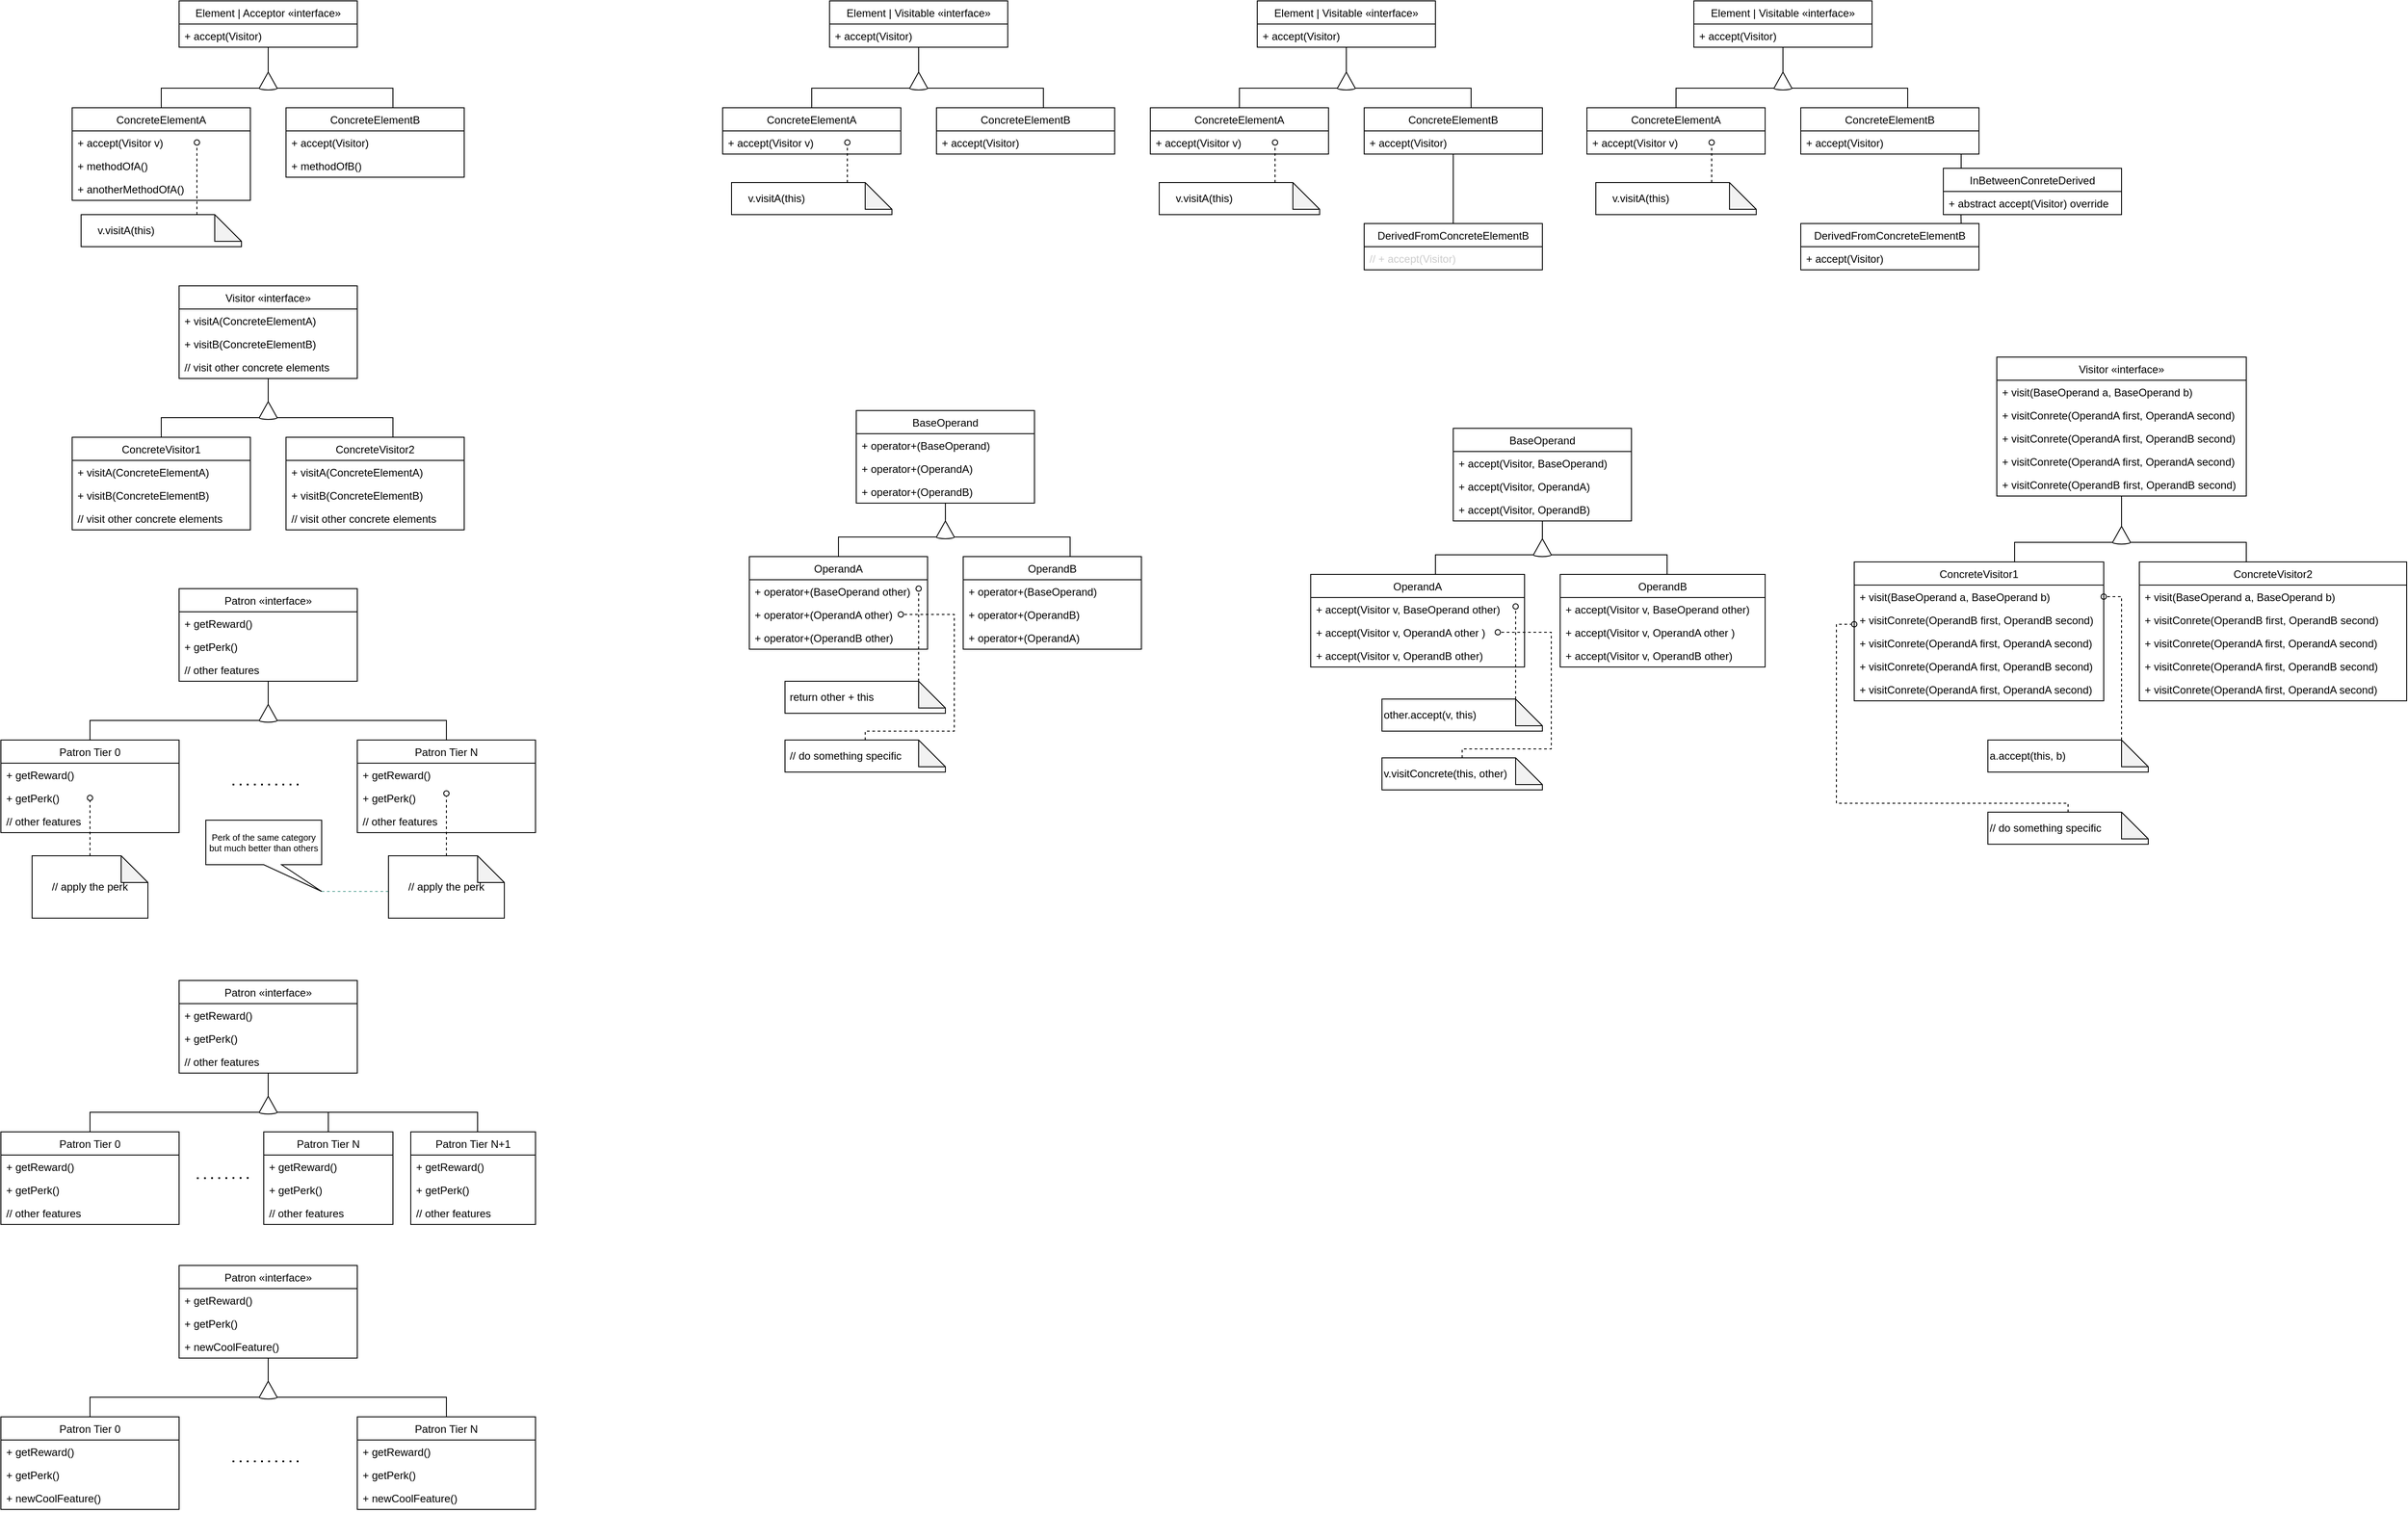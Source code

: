 <mxfile version="14.7.4" type="github">
  <diagram id="_Dd1A1KBCduR1pFw2VES" name="Page-1">
    <mxGraphModel dx="1835" dy="1067" grid="1" gridSize="10" guides="1" tooltips="1" connect="1" arrows="1" fold="1" page="0" pageScale="1" pageWidth="827" pageHeight="1169" math="0" shadow="0">
      <root>
        <mxCell id="0" />
        <mxCell id="1" parent="0" />
        <mxCell id="0x2X1rSJrQw2ZdYWybP3-11" value="Element | Acceptor «interface»" style="swimlane;fontStyle=0;childLayout=stackLayout;horizontal=1;startSize=26;fillColor=none;horizontalStack=0;resizeParent=1;resizeParentMax=0;resizeLast=0;collapsible=1;marginBottom=0;" parent="1" vertex="1">
          <mxGeometry x="320" y="200" width="200" height="52" as="geometry" />
        </mxCell>
        <mxCell id="0x2X1rSJrQw2ZdYWybP3-14" value="+ accept(Visitor)" style="text;strokeColor=none;fillColor=none;align=left;verticalAlign=top;spacingLeft=4;spacingRight=4;overflow=hidden;rotatable=0;points=[[0,0.5],[1,0.5]];portConstraint=eastwest;" parent="0x2X1rSJrQw2ZdYWybP3-11" vertex="1">
          <mxGeometry y="26" width="200" height="26" as="geometry" />
        </mxCell>
        <mxCell id="0x2X1rSJrQw2ZdYWybP3-24" style="edgeStyle=orthogonalEdgeStyle;rounded=0;orthogonalLoop=1;jettySize=auto;html=1;entryX=0;entryY=0;entryDx=0;entryDy=18;entryPerimeter=0;endArrow=none;endFill=0;" parent="1" source="0x2X1rSJrQw2ZdYWybP3-16" target="0x2X1rSJrQw2ZdYWybP3-20" edge="1">
          <mxGeometry relative="1" as="geometry">
            <Array as="points">
              <mxPoint x="300" y="298" />
            </Array>
          </mxGeometry>
        </mxCell>
        <mxCell id="0x2X1rSJrQw2ZdYWybP3-16" value="ConcreteElementA" style="swimlane;fontStyle=0;childLayout=stackLayout;horizontal=1;startSize=26;fillColor=none;horizontalStack=0;resizeParent=1;resizeParentMax=0;resizeLast=0;collapsible=1;marginBottom=0;" parent="1" vertex="1">
          <mxGeometry x="200" y="320" width="200" height="104" as="geometry" />
        </mxCell>
        <mxCell id="0x2X1rSJrQw2ZdYWybP3-17" value="+ accept(Visitor v)" style="text;strokeColor=none;fillColor=none;align=left;verticalAlign=top;spacingLeft=4;spacingRight=4;overflow=hidden;rotatable=0;points=[[0,0.5],[1,0.5]];portConstraint=eastwest;" parent="0x2X1rSJrQw2ZdYWybP3-16" vertex="1">
          <mxGeometry y="26" width="200" height="26" as="geometry" />
        </mxCell>
        <mxCell id="0x2X1rSJrQw2ZdYWybP3-21" value="+ methodOfA()" style="text;strokeColor=none;fillColor=none;align=left;verticalAlign=top;spacingLeft=4;spacingRight=4;overflow=hidden;rotatable=0;points=[[0,0.5],[1,0.5]];portConstraint=eastwest;" parent="0x2X1rSJrQw2ZdYWybP3-16" vertex="1">
          <mxGeometry y="52" width="200" height="26" as="geometry" />
        </mxCell>
        <mxCell id="0x2X1rSJrQw2ZdYWybP3-130" style="edgeStyle=orthogonalEdgeStyle;rounded=0;orthogonalLoop=1;jettySize=auto;html=1;dashed=1;endArrow=oval;endFill=0;" parent="0x2X1rSJrQw2ZdYWybP3-16" source="0x2X1rSJrQw2ZdYWybP3-129" edge="1">
          <mxGeometry relative="1" as="geometry">
            <mxPoint x="140.0" y="104.0" as="sourcePoint" />
            <mxPoint x="140" y="39.0" as="targetPoint" />
            <Array as="points">
              <mxPoint x="140" y="100" />
              <mxPoint x="140" y="100" />
            </Array>
          </mxGeometry>
        </mxCell>
        <mxCell id="0x2X1rSJrQw2ZdYWybP3-22" value="+ anotherMethodOfA()" style="text;strokeColor=none;fillColor=none;align=left;verticalAlign=top;spacingLeft=4;spacingRight=4;overflow=hidden;rotatable=0;points=[[0,0.5],[1,0.5]];portConstraint=eastwest;" parent="0x2X1rSJrQw2ZdYWybP3-16" vertex="1">
          <mxGeometry y="78" width="200" height="26" as="geometry" />
        </mxCell>
        <mxCell id="0x2X1rSJrQw2ZdYWybP3-25" style="edgeStyle=orthogonalEdgeStyle;rounded=0;orthogonalLoop=1;jettySize=auto;html=1;entryX=0;entryY=0;entryDx=20;entryDy=18;entryPerimeter=0;endArrow=none;endFill=0;" parent="1" source="0x2X1rSJrQw2ZdYWybP3-18" target="0x2X1rSJrQw2ZdYWybP3-20" edge="1">
          <mxGeometry relative="1" as="geometry">
            <Array as="points">
              <mxPoint x="560" y="298" />
            </Array>
          </mxGeometry>
        </mxCell>
        <mxCell id="0x2X1rSJrQw2ZdYWybP3-18" value="ConcreteElementB" style="swimlane;fontStyle=0;childLayout=stackLayout;horizontal=1;startSize=26;fillColor=none;horizontalStack=0;resizeParent=1;resizeParentMax=0;resizeLast=0;collapsible=1;marginBottom=0;" parent="1" vertex="1">
          <mxGeometry x="440" y="320" width="200" height="78" as="geometry" />
        </mxCell>
        <mxCell id="0x2X1rSJrQw2ZdYWybP3-19" value="+ accept(Visitor)" style="text;strokeColor=none;fillColor=none;align=left;verticalAlign=top;spacingLeft=4;spacingRight=4;overflow=hidden;rotatable=0;points=[[0,0.5],[1,0.5]];portConstraint=eastwest;" parent="0x2X1rSJrQw2ZdYWybP3-18" vertex="1">
          <mxGeometry y="26" width="200" height="26" as="geometry" />
        </mxCell>
        <mxCell id="0x2X1rSJrQw2ZdYWybP3-23" value="+ methodOfB()" style="text;strokeColor=none;fillColor=none;align=left;verticalAlign=top;spacingLeft=4;spacingRight=4;overflow=hidden;rotatable=0;points=[[0,0.5],[1,0.5]];portConstraint=eastwest;" parent="0x2X1rSJrQw2ZdYWybP3-18" vertex="1">
          <mxGeometry y="52" width="200" height="26" as="geometry" />
        </mxCell>
        <mxCell id="0x2X1rSJrQw2ZdYWybP3-26" style="edgeStyle=orthogonalEdgeStyle;rounded=0;orthogonalLoop=1;jettySize=auto;html=1;endArrow=none;endFill=0;" parent="1" source="0x2X1rSJrQw2ZdYWybP3-20" target="0x2X1rSJrQw2ZdYWybP3-11" edge="1">
          <mxGeometry relative="1" as="geometry" />
        </mxCell>
        <mxCell id="0x2X1rSJrQw2ZdYWybP3-20" value="" style="verticalLabelPosition=bottom;verticalAlign=top;html=1;shape=mxgraph.basic.cone2;dx=0.5;dy=0.9;" parent="1" vertex="1">
          <mxGeometry x="410" y="280" width="20" height="20" as="geometry" />
        </mxCell>
        <mxCell id="0x2X1rSJrQw2ZdYWybP3-27" value="Visitor «interface»" style="swimlane;fontStyle=0;childLayout=stackLayout;horizontal=1;startSize=26;fillColor=none;horizontalStack=0;resizeParent=1;resizeParentMax=0;resizeLast=0;collapsible=1;marginBottom=0;" parent="1" vertex="1">
          <mxGeometry x="320" y="520" width="200" height="104" as="geometry" />
        </mxCell>
        <mxCell id="0x2X1rSJrQw2ZdYWybP3-28" value="+ visitA(ConcreteElementA)" style="text;strokeColor=none;fillColor=none;align=left;verticalAlign=top;spacingLeft=4;spacingRight=4;overflow=hidden;rotatable=0;points=[[0,0.5],[1,0.5]];portConstraint=eastwest;" parent="0x2X1rSJrQw2ZdYWybP3-27" vertex="1">
          <mxGeometry y="26" width="200" height="26" as="geometry" />
        </mxCell>
        <mxCell id="0x2X1rSJrQw2ZdYWybP3-40" value="+ visitB(ConcreteElementB)" style="text;strokeColor=none;fillColor=none;align=left;verticalAlign=top;spacingLeft=4;spacingRight=4;overflow=hidden;rotatable=0;points=[[0,0.5],[1,0.5]];portConstraint=eastwest;" parent="0x2X1rSJrQw2ZdYWybP3-27" vertex="1">
          <mxGeometry y="52" width="200" height="26" as="geometry" />
        </mxCell>
        <mxCell id="0x2X1rSJrQw2ZdYWybP3-41" value="// visit other concrete elements" style="text;strokeColor=none;fillColor=none;align=left;verticalAlign=top;spacingLeft=4;spacingRight=4;overflow=hidden;rotatable=0;points=[[0,0.5],[1,0.5]];portConstraint=eastwest;" parent="0x2X1rSJrQw2ZdYWybP3-27" vertex="1">
          <mxGeometry y="78" width="200" height="26" as="geometry" />
        </mxCell>
        <mxCell id="0x2X1rSJrQw2ZdYWybP3-29" style="edgeStyle=orthogonalEdgeStyle;rounded=0;orthogonalLoop=1;jettySize=auto;html=1;entryX=0;entryY=0;entryDx=0;entryDy=18;entryPerimeter=0;endArrow=none;endFill=0;" parent="1" source="0x2X1rSJrQw2ZdYWybP3-30" target="0x2X1rSJrQw2ZdYWybP3-39" edge="1">
          <mxGeometry relative="1" as="geometry">
            <Array as="points">
              <mxPoint x="300" y="668" />
            </Array>
          </mxGeometry>
        </mxCell>
        <mxCell id="0x2X1rSJrQw2ZdYWybP3-30" value="ConcreteVisitor1" style="swimlane;fontStyle=0;childLayout=stackLayout;horizontal=1;startSize=26;fillColor=none;horizontalStack=0;resizeParent=1;resizeParentMax=0;resizeLast=0;collapsible=1;marginBottom=0;" parent="1" vertex="1">
          <mxGeometry x="200" y="690" width="200" height="104" as="geometry" />
        </mxCell>
        <mxCell id="0x2X1rSJrQw2ZdYWybP3-42" value="+ visitA(ConcreteElementA)" style="text;strokeColor=none;fillColor=none;align=left;verticalAlign=top;spacingLeft=4;spacingRight=4;overflow=hidden;rotatable=0;points=[[0,0.5],[1,0.5]];portConstraint=eastwest;" parent="0x2X1rSJrQw2ZdYWybP3-30" vertex="1">
          <mxGeometry y="26" width="200" height="26" as="geometry" />
        </mxCell>
        <mxCell id="0x2X1rSJrQw2ZdYWybP3-43" value="+ visitB(ConcreteElementB)" style="text;strokeColor=none;fillColor=none;align=left;verticalAlign=top;spacingLeft=4;spacingRight=4;overflow=hidden;rotatable=0;points=[[0,0.5],[1,0.5]];portConstraint=eastwest;" parent="0x2X1rSJrQw2ZdYWybP3-30" vertex="1">
          <mxGeometry y="52" width="200" height="26" as="geometry" />
        </mxCell>
        <mxCell id="0x2X1rSJrQw2ZdYWybP3-44" value="// visit other concrete elements" style="text;strokeColor=none;fillColor=none;align=left;verticalAlign=top;spacingLeft=4;spacingRight=4;overflow=hidden;rotatable=0;points=[[0,0.5],[1,0.5]];portConstraint=eastwest;" parent="0x2X1rSJrQw2ZdYWybP3-30" vertex="1">
          <mxGeometry y="78" width="200" height="26" as="geometry" />
        </mxCell>
        <mxCell id="0x2X1rSJrQw2ZdYWybP3-34" style="edgeStyle=orthogonalEdgeStyle;rounded=0;orthogonalLoop=1;jettySize=auto;html=1;entryX=0;entryY=0;entryDx=20;entryDy=18;entryPerimeter=0;endArrow=none;endFill=0;" parent="1" source="0x2X1rSJrQw2ZdYWybP3-35" target="0x2X1rSJrQw2ZdYWybP3-39" edge="1">
          <mxGeometry relative="1" as="geometry">
            <Array as="points">
              <mxPoint x="560" y="668" />
            </Array>
          </mxGeometry>
        </mxCell>
        <mxCell id="0x2X1rSJrQw2ZdYWybP3-35" value="ConcreteVisitor2" style="swimlane;fontStyle=0;childLayout=stackLayout;horizontal=1;startSize=26;fillColor=none;horizontalStack=0;resizeParent=1;resizeParentMax=0;resizeLast=0;collapsible=1;marginBottom=0;" parent="1" vertex="1">
          <mxGeometry x="440" y="690" width="200" height="104" as="geometry" />
        </mxCell>
        <mxCell id="0x2X1rSJrQw2ZdYWybP3-45" value="+ visitA(ConcreteElementA)" style="text;strokeColor=none;fillColor=none;align=left;verticalAlign=top;spacingLeft=4;spacingRight=4;overflow=hidden;rotatable=0;points=[[0,0.5],[1,0.5]];portConstraint=eastwest;" parent="0x2X1rSJrQw2ZdYWybP3-35" vertex="1">
          <mxGeometry y="26" width="200" height="26" as="geometry" />
        </mxCell>
        <mxCell id="0x2X1rSJrQw2ZdYWybP3-47" value="+ visitB(ConcreteElementB)" style="text;strokeColor=none;fillColor=none;align=left;verticalAlign=top;spacingLeft=4;spacingRight=4;overflow=hidden;rotatable=0;points=[[0,0.5],[1,0.5]];portConstraint=eastwest;" parent="0x2X1rSJrQw2ZdYWybP3-35" vertex="1">
          <mxGeometry y="52" width="200" height="26" as="geometry" />
        </mxCell>
        <mxCell id="0x2X1rSJrQw2ZdYWybP3-46" value="// visit other concrete elements" style="text;strokeColor=none;fillColor=none;align=left;verticalAlign=top;spacingLeft=4;spacingRight=4;overflow=hidden;rotatable=0;points=[[0,0.5],[1,0.5]];portConstraint=eastwest;" parent="0x2X1rSJrQw2ZdYWybP3-35" vertex="1">
          <mxGeometry y="78" width="200" height="26" as="geometry" />
        </mxCell>
        <mxCell id="0x2X1rSJrQw2ZdYWybP3-38" style="edgeStyle=orthogonalEdgeStyle;rounded=0;orthogonalLoop=1;jettySize=auto;html=1;endArrow=none;endFill=0;" parent="1" source="0x2X1rSJrQw2ZdYWybP3-39" target="0x2X1rSJrQw2ZdYWybP3-27" edge="1">
          <mxGeometry relative="1" as="geometry" />
        </mxCell>
        <mxCell id="0x2X1rSJrQw2ZdYWybP3-39" value="" style="verticalLabelPosition=bottom;verticalAlign=top;html=1;shape=mxgraph.basic.cone2;dx=0.5;dy=0.9;" parent="1" vertex="1">
          <mxGeometry x="410" y="650" width="20" height="20" as="geometry" />
        </mxCell>
        <mxCell id="0x2X1rSJrQw2ZdYWybP3-53" value="Patron «interface»" style="swimlane;fontStyle=0;childLayout=stackLayout;horizontal=1;startSize=26;fillColor=#FFFFFF;horizontalStack=0;resizeParent=1;resizeParentMax=0;resizeLast=0;collapsible=1;marginBottom=0;" parent="1" vertex="1">
          <mxGeometry x="320" y="860" width="200" height="104" as="geometry" />
        </mxCell>
        <mxCell id="0x2X1rSJrQw2ZdYWybP3-54" value="+ getReward()" style="text;strokeColor=none;fillColor=none;align=left;verticalAlign=top;spacingLeft=4;spacingRight=4;overflow=hidden;rotatable=0;points=[[0,0.5],[1,0.5]];portConstraint=eastwest;" parent="0x2X1rSJrQw2ZdYWybP3-53" vertex="1">
          <mxGeometry y="26" width="200" height="26" as="geometry" />
        </mxCell>
        <mxCell id="0x2X1rSJrQw2ZdYWybP3-55" value="+ getPerk()" style="text;strokeColor=none;fillColor=none;align=left;verticalAlign=top;spacingLeft=4;spacingRight=4;overflow=hidden;rotatable=0;points=[[0,0.5],[1,0.5]];portConstraint=eastwest;" parent="0x2X1rSJrQw2ZdYWybP3-53" vertex="1">
          <mxGeometry y="52" width="200" height="26" as="geometry" />
        </mxCell>
        <mxCell id="0x2X1rSJrQw2ZdYWybP3-56" value="// other features" style="text;strokeColor=none;fillColor=none;align=left;verticalAlign=top;spacingLeft=4;spacingRight=4;overflow=hidden;rotatable=0;points=[[0,0.5],[1,0.5]];portConstraint=eastwest;" parent="0x2X1rSJrQw2ZdYWybP3-53" vertex="1">
          <mxGeometry y="78" width="200" height="26" as="geometry" />
        </mxCell>
        <mxCell id="0x2X1rSJrQw2ZdYWybP3-57" style="edgeStyle=orthogonalEdgeStyle;rounded=0;orthogonalLoop=1;jettySize=auto;html=1;entryX=0;entryY=0;entryDx=0;entryDy=18;entryPerimeter=0;endArrow=none;endFill=0;" parent="1" source="0x2X1rSJrQw2ZdYWybP3-58" target="0x2X1rSJrQw2ZdYWybP3-68" edge="1">
          <mxGeometry relative="1" as="geometry">
            <Array as="points">
              <mxPoint x="220" y="1008" />
            </Array>
          </mxGeometry>
        </mxCell>
        <mxCell id="0x2X1rSJrQw2ZdYWybP3-58" value="Patron Tier 0" style="swimlane;fontStyle=0;childLayout=stackLayout;horizontal=1;startSize=26;fillColor=none;horizontalStack=0;resizeParent=1;resizeParentMax=0;resizeLast=0;collapsible=1;marginBottom=0;" parent="1" vertex="1">
          <mxGeometry x="120" y="1030" width="200" height="104" as="geometry" />
        </mxCell>
        <mxCell id="0x2X1rSJrQw2ZdYWybP3-59" value="+ getReward()" style="text;strokeColor=none;fillColor=none;align=left;verticalAlign=top;spacingLeft=4;spacingRight=4;overflow=hidden;rotatable=0;points=[[0,0.5],[1,0.5]];portConstraint=eastwest;" parent="0x2X1rSJrQw2ZdYWybP3-58" vertex="1">
          <mxGeometry y="26" width="200" height="26" as="geometry" />
        </mxCell>
        <mxCell id="0x2X1rSJrQw2ZdYWybP3-60" value="+ getPerk()" style="text;strokeColor=none;fillColor=none;align=left;verticalAlign=top;spacingLeft=4;spacingRight=4;overflow=hidden;rotatable=0;points=[[0,0.5],[1,0.5]];portConstraint=eastwest;" parent="0x2X1rSJrQw2ZdYWybP3-58" vertex="1">
          <mxGeometry y="52" width="200" height="26" as="geometry" />
        </mxCell>
        <mxCell id="0x2X1rSJrQw2ZdYWybP3-61" value="// other features" style="text;strokeColor=none;fillColor=none;align=left;verticalAlign=top;spacingLeft=4;spacingRight=4;overflow=hidden;rotatable=0;points=[[0,0.5],[1,0.5]];portConstraint=eastwest;" parent="0x2X1rSJrQw2ZdYWybP3-58" vertex="1">
          <mxGeometry y="78" width="200" height="26" as="geometry" />
        </mxCell>
        <mxCell id="0x2X1rSJrQw2ZdYWybP3-62" style="edgeStyle=orthogonalEdgeStyle;rounded=0;orthogonalLoop=1;jettySize=auto;html=1;entryX=0;entryY=0;entryDx=20;entryDy=18;entryPerimeter=0;endArrow=none;endFill=0;" parent="1" source="0x2X1rSJrQw2ZdYWybP3-63" target="0x2X1rSJrQw2ZdYWybP3-68" edge="1">
          <mxGeometry relative="1" as="geometry">
            <Array as="points">
              <mxPoint x="620" y="1008" />
            </Array>
          </mxGeometry>
        </mxCell>
        <mxCell id="0x2X1rSJrQw2ZdYWybP3-63" value="Patron Tier N" style="swimlane;fontStyle=0;childLayout=stackLayout;horizontal=1;startSize=26;fillColor=none;horizontalStack=0;resizeParent=1;resizeParentMax=0;resizeLast=0;collapsible=1;marginBottom=0;" parent="1" vertex="1">
          <mxGeometry x="520" y="1030" width="200" height="104" as="geometry" />
        </mxCell>
        <mxCell id="0x2X1rSJrQw2ZdYWybP3-69" value="+ getReward()" style="text;strokeColor=none;fillColor=none;align=left;verticalAlign=top;spacingLeft=4;spacingRight=4;overflow=hidden;rotatable=0;points=[[0,0.5],[1,0.5]];portConstraint=eastwest;" parent="0x2X1rSJrQw2ZdYWybP3-63" vertex="1">
          <mxGeometry y="26" width="200" height="26" as="geometry" />
        </mxCell>
        <mxCell id="0x2X1rSJrQw2ZdYWybP3-70" value="+ getPerk()" style="text;strokeColor=none;fillColor=none;align=left;verticalAlign=top;spacingLeft=4;spacingRight=4;overflow=hidden;rotatable=0;points=[[0,0.5],[1,0.5]];portConstraint=eastwest;" parent="0x2X1rSJrQw2ZdYWybP3-63" vertex="1">
          <mxGeometry y="52" width="200" height="26" as="geometry" />
        </mxCell>
        <mxCell id="0x2X1rSJrQw2ZdYWybP3-71" value="// other features" style="text;strokeColor=none;fillColor=none;align=left;verticalAlign=top;spacingLeft=4;spacingRight=4;overflow=hidden;rotatable=0;points=[[0,0.5],[1,0.5]];portConstraint=eastwest;" parent="0x2X1rSJrQw2ZdYWybP3-63" vertex="1">
          <mxGeometry y="78" width="200" height="26" as="geometry" />
        </mxCell>
        <mxCell id="0x2X1rSJrQw2ZdYWybP3-82" style="edgeStyle=orthogonalEdgeStyle;rounded=0;orthogonalLoop=1;jettySize=auto;html=1;dashed=1;endArrow=oval;endFill=0;exitX=0.5;exitY=0;exitDx=0;exitDy=0;exitPerimeter=0;" parent="0x2X1rSJrQw2ZdYWybP3-63" source="0x2X1rSJrQw2ZdYWybP3-76" edge="1">
          <mxGeometry relative="1" as="geometry">
            <mxPoint x="99.8" y="123.5" as="sourcePoint" />
            <mxPoint x="100" y="60" as="targetPoint" />
            <Array as="points">
              <mxPoint x="100" y="60" />
              <mxPoint x="100" y="60" />
            </Array>
          </mxGeometry>
        </mxCell>
        <mxCell id="0x2X1rSJrQw2ZdYWybP3-67" style="edgeStyle=orthogonalEdgeStyle;rounded=0;orthogonalLoop=1;jettySize=auto;html=1;endArrow=none;endFill=0;" parent="1" source="0x2X1rSJrQw2ZdYWybP3-68" target="0x2X1rSJrQw2ZdYWybP3-53" edge="1">
          <mxGeometry relative="1" as="geometry" />
        </mxCell>
        <mxCell id="0x2X1rSJrQw2ZdYWybP3-68" value="" style="verticalLabelPosition=bottom;verticalAlign=top;html=1;shape=mxgraph.basic.cone2;dx=0.5;dy=0.9;" parent="1" vertex="1">
          <mxGeometry x="410" y="990" width="20" height="20" as="geometry" />
        </mxCell>
        <mxCell id="0x2X1rSJrQw2ZdYWybP3-72" value="" style="endArrow=none;dashed=1;html=1;dashPattern=1 3;strokeWidth=2;" parent="1" edge="1">
          <mxGeometry width="50" height="50" relative="1" as="geometry">
            <mxPoint x="380" y="1080" as="sourcePoint" />
            <mxPoint x="460" y="1080" as="targetPoint" />
          </mxGeometry>
        </mxCell>
        <mxCell id="0x2X1rSJrQw2ZdYWybP3-81" style="edgeStyle=orthogonalEdgeStyle;rounded=0;orthogonalLoop=1;jettySize=auto;html=1;dashed=1;endArrow=oval;endFill=0;" parent="1" source="0x2X1rSJrQw2ZdYWybP3-73" edge="1">
          <mxGeometry relative="1" as="geometry">
            <mxPoint x="220" y="1095" as="targetPoint" />
            <Array as="points">
              <mxPoint x="220" y="1095" />
            </Array>
          </mxGeometry>
        </mxCell>
        <mxCell id="0x2X1rSJrQw2ZdYWybP3-73" value="// apply the perk" style="shape=note;whiteSpace=wrap;html=1;backgroundOutline=1;darkOpacity=0.05;" parent="1" vertex="1">
          <mxGeometry x="155" y="1160" width="130" height="70" as="geometry" />
        </mxCell>
        <mxCell id="0x2X1rSJrQw2ZdYWybP3-80" style="edgeStyle=orthogonalEdgeStyle;rounded=0;orthogonalLoop=1;jettySize=auto;html=1;entryX=0;entryY=0;entryDx=130;entryDy=80;entryPerimeter=0;endArrow=none;endFill=0;dashed=1;strokeColor=#67AB9F;" parent="1" source="0x2X1rSJrQw2ZdYWybP3-76" target="0x2X1rSJrQw2ZdYWybP3-77" edge="1">
          <mxGeometry relative="1" as="geometry">
            <Array as="points">
              <mxPoint x="490" y="1200" />
              <mxPoint x="490" y="1200" />
            </Array>
          </mxGeometry>
        </mxCell>
        <mxCell id="0x2X1rSJrQw2ZdYWybP3-76" value="// apply the perk" style="shape=note;whiteSpace=wrap;html=1;backgroundOutline=1;darkOpacity=0.05;" parent="1" vertex="1">
          <mxGeometry x="555" y="1160" width="130" height="70" as="geometry" />
        </mxCell>
        <mxCell id="0x2X1rSJrQw2ZdYWybP3-77" value="&lt;div style=&quot;font-size: 10px&quot;&gt;&lt;font style=&quot;font-size: 10px&quot;&gt;Perk of the same category&lt;br&gt;&lt;/font&gt;&lt;/div&gt;&lt;div style=&quot;font-size: 10px&quot;&gt;&lt;font style=&quot;font-size: 10px&quot;&gt;but much better than others&lt;/font&gt;&lt;/div&gt;" style="shape=callout;whiteSpace=wrap;html=1;perimeter=calloutPerimeter;position2=1;" parent="1" vertex="1">
          <mxGeometry x="350" y="1120" width="130" height="80" as="geometry" />
        </mxCell>
        <mxCell id="0x2X1rSJrQw2ZdYWybP3-83" value="Patron «interface»" style="swimlane;fontStyle=0;childLayout=stackLayout;horizontal=1;startSize=26;fillColor=#FFFFFF;horizontalStack=0;resizeParent=1;resizeParentMax=0;resizeLast=0;collapsible=1;marginBottom=0;" parent="1" vertex="1">
          <mxGeometry x="320" y="1300" width="200" height="104" as="geometry" />
        </mxCell>
        <mxCell id="0x2X1rSJrQw2ZdYWybP3-84" value="+ getReward()" style="text;strokeColor=none;fillColor=none;align=left;verticalAlign=top;spacingLeft=4;spacingRight=4;overflow=hidden;rotatable=0;points=[[0,0.5],[1,0.5]];portConstraint=eastwest;" parent="0x2X1rSJrQw2ZdYWybP3-83" vertex="1">
          <mxGeometry y="26" width="200" height="26" as="geometry" />
        </mxCell>
        <mxCell id="0x2X1rSJrQw2ZdYWybP3-85" value="+ getPerk()" style="text;strokeColor=none;fillColor=none;align=left;verticalAlign=top;spacingLeft=4;spacingRight=4;overflow=hidden;rotatable=0;points=[[0,0.5],[1,0.5]];portConstraint=eastwest;" parent="0x2X1rSJrQw2ZdYWybP3-83" vertex="1">
          <mxGeometry y="52" width="200" height="26" as="geometry" />
        </mxCell>
        <mxCell id="0x2X1rSJrQw2ZdYWybP3-86" value="// other features" style="text;strokeColor=none;fillColor=none;align=left;verticalAlign=top;spacingLeft=4;spacingRight=4;overflow=hidden;rotatable=0;points=[[0,0.5],[1,0.5]];portConstraint=eastwest;" parent="0x2X1rSJrQw2ZdYWybP3-83" vertex="1">
          <mxGeometry y="78" width="200" height="26" as="geometry" />
        </mxCell>
        <mxCell id="0x2X1rSJrQw2ZdYWybP3-87" style="edgeStyle=orthogonalEdgeStyle;rounded=0;orthogonalLoop=1;jettySize=auto;html=1;entryX=0;entryY=0;entryDx=0;entryDy=18;entryPerimeter=0;endArrow=none;endFill=0;" parent="1" source="0x2X1rSJrQw2ZdYWybP3-88" target="0x2X1rSJrQw2ZdYWybP3-99" edge="1">
          <mxGeometry relative="1" as="geometry">
            <Array as="points">
              <mxPoint x="220" y="1448" />
            </Array>
          </mxGeometry>
        </mxCell>
        <mxCell id="0x2X1rSJrQw2ZdYWybP3-88" value="Patron Tier 0" style="swimlane;fontStyle=0;childLayout=stackLayout;horizontal=1;startSize=26;fillColor=none;horizontalStack=0;resizeParent=1;resizeParentMax=0;resizeLast=0;collapsible=1;marginBottom=0;" parent="1" vertex="1">
          <mxGeometry x="120" y="1470" width="200" height="104" as="geometry" />
        </mxCell>
        <mxCell id="0x2X1rSJrQw2ZdYWybP3-89" value="+ getReward()" style="text;strokeColor=none;fillColor=none;align=left;verticalAlign=top;spacingLeft=4;spacingRight=4;overflow=hidden;rotatable=0;points=[[0,0.5],[1,0.5]];portConstraint=eastwest;" parent="0x2X1rSJrQw2ZdYWybP3-88" vertex="1">
          <mxGeometry y="26" width="200" height="26" as="geometry" />
        </mxCell>
        <mxCell id="0x2X1rSJrQw2ZdYWybP3-90" value="+ getPerk()" style="text;strokeColor=none;fillColor=none;align=left;verticalAlign=top;spacingLeft=4;spacingRight=4;overflow=hidden;rotatable=0;points=[[0,0.5],[1,0.5]];portConstraint=eastwest;" parent="0x2X1rSJrQw2ZdYWybP3-88" vertex="1">
          <mxGeometry y="52" width="200" height="26" as="geometry" />
        </mxCell>
        <mxCell id="0x2X1rSJrQw2ZdYWybP3-91" value="// other features" style="text;strokeColor=none;fillColor=none;align=left;verticalAlign=top;spacingLeft=4;spacingRight=4;overflow=hidden;rotatable=0;points=[[0,0.5],[1,0.5]];portConstraint=eastwest;" parent="0x2X1rSJrQw2ZdYWybP3-88" vertex="1">
          <mxGeometry y="78" width="200" height="26" as="geometry" />
        </mxCell>
        <mxCell id="0x2X1rSJrQw2ZdYWybP3-92" style="edgeStyle=orthogonalEdgeStyle;rounded=0;orthogonalLoop=1;jettySize=auto;html=1;entryX=0;entryY=0;entryDx=20;entryDy=18;entryPerimeter=0;endArrow=none;endFill=0;" parent="1" source="0x2X1rSJrQw2ZdYWybP3-93" target="0x2X1rSJrQw2ZdYWybP3-99" edge="1">
          <mxGeometry relative="1" as="geometry">
            <Array as="points">
              <mxPoint x="488" y="1448" />
            </Array>
          </mxGeometry>
        </mxCell>
        <mxCell id="0x2X1rSJrQw2ZdYWybP3-93" value="Patron Tier N" style="swimlane;fontStyle=0;childLayout=stackLayout;horizontal=1;startSize=26;fillColor=none;horizontalStack=0;resizeParent=1;resizeParentMax=0;resizeLast=0;collapsible=1;marginBottom=0;" parent="1" vertex="1">
          <mxGeometry x="415" y="1470" width="145" height="104" as="geometry" />
        </mxCell>
        <mxCell id="0x2X1rSJrQw2ZdYWybP3-94" value="+ getReward()" style="text;strokeColor=none;fillColor=none;align=left;verticalAlign=top;spacingLeft=4;spacingRight=4;overflow=hidden;rotatable=0;points=[[0,0.5],[1,0.5]];portConstraint=eastwest;" parent="0x2X1rSJrQw2ZdYWybP3-93" vertex="1">
          <mxGeometry y="26" width="145" height="26" as="geometry" />
        </mxCell>
        <mxCell id="0x2X1rSJrQw2ZdYWybP3-95" value="+ getPerk()" style="text;strokeColor=none;fillColor=none;align=left;verticalAlign=top;spacingLeft=4;spacingRight=4;overflow=hidden;rotatable=0;points=[[0,0.5],[1,0.5]];portConstraint=eastwest;" parent="0x2X1rSJrQw2ZdYWybP3-93" vertex="1">
          <mxGeometry y="52" width="145" height="26" as="geometry" />
        </mxCell>
        <mxCell id="0x2X1rSJrQw2ZdYWybP3-96" value="// other features" style="text;strokeColor=none;fillColor=none;align=left;verticalAlign=top;spacingLeft=4;spacingRight=4;overflow=hidden;rotatable=0;points=[[0,0.5],[1,0.5]];portConstraint=eastwest;" parent="0x2X1rSJrQw2ZdYWybP3-93" vertex="1">
          <mxGeometry y="78" width="145" height="26" as="geometry" />
        </mxCell>
        <mxCell id="0x2X1rSJrQw2ZdYWybP3-98" style="edgeStyle=orthogonalEdgeStyle;rounded=0;orthogonalLoop=1;jettySize=auto;html=1;endArrow=none;endFill=0;" parent="1" source="0x2X1rSJrQw2ZdYWybP3-99" target="0x2X1rSJrQw2ZdYWybP3-83" edge="1">
          <mxGeometry relative="1" as="geometry" />
        </mxCell>
        <mxCell id="0x2X1rSJrQw2ZdYWybP3-99" value="" style="verticalLabelPosition=bottom;verticalAlign=top;html=1;shape=mxgraph.basic.cone2;dx=0.5;dy=0.9;" parent="1" vertex="1">
          <mxGeometry x="410" y="1430" width="20" height="20" as="geometry" />
        </mxCell>
        <mxCell id="0x2X1rSJrQw2ZdYWybP3-100" value="" style="endArrow=none;dashed=1;html=1;dashPattern=1 3;strokeWidth=2;" parent="1" edge="1">
          <mxGeometry width="50" height="50" relative="1" as="geometry">
            <mxPoint x="340" y="1522" as="sourcePoint" />
            <mxPoint x="400" y="1521.71" as="targetPoint" />
          </mxGeometry>
        </mxCell>
        <mxCell id="0x2X1rSJrQw2ZdYWybP3-106" value="Patron «interface»" style="swimlane;fontStyle=0;childLayout=stackLayout;horizontal=1;startSize=26;fillColor=#FFFFFF;horizontalStack=0;resizeParent=1;resizeParentMax=0;resizeLast=0;collapsible=1;marginBottom=0;" parent="1" vertex="1">
          <mxGeometry x="320" y="1620" width="200" height="104" as="geometry" />
        </mxCell>
        <mxCell id="0x2X1rSJrQw2ZdYWybP3-107" value="+ getReward()" style="text;strokeColor=none;fillColor=none;align=left;verticalAlign=top;spacingLeft=4;spacingRight=4;overflow=hidden;rotatable=0;points=[[0,0.5],[1,0.5]];portConstraint=eastwest;" parent="0x2X1rSJrQw2ZdYWybP3-106" vertex="1">
          <mxGeometry y="26" width="200" height="26" as="geometry" />
        </mxCell>
        <mxCell id="0x2X1rSJrQw2ZdYWybP3-108" value="+ getPerk()" style="text;strokeColor=none;fillColor=none;align=left;verticalAlign=top;spacingLeft=4;spacingRight=4;overflow=hidden;rotatable=0;points=[[0,0.5],[1,0.5]];portConstraint=eastwest;" parent="0x2X1rSJrQw2ZdYWybP3-106" vertex="1">
          <mxGeometry y="52" width="200" height="26" as="geometry" />
        </mxCell>
        <mxCell id="0x2X1rSJrQw2ZdYWybP3-109" value="+ newCoolFeature()" style="text;strokeColor=none;fillColor=none;align=left;verticalAlign=top;spacingLeft=4;spacingRight=4;overflow=hidden;rotatable=0;points=[[0,0.5],[1,0.5]];portConstraint=eastwest;" parent="0x2X1rSJrQw2ZdYWybP3-106" vertex="1">
          <mxGeometry y="78" width="200" height="26" as="geometry" />
        </mxCell>
        <mxCell id="0x2X1rSJrQw2ZdYWybP3-110" style="edgeStyle=orthogonalEdgeStyle;rounded=0;orthogonalLoop=1;jettySize=auto;html=1;entryX=0;entryY=0;entryDx=0;entryDy=18;entryPerimeter=0;endArrow=none;endFill=0;" parent="1" source="0x2X1rSJrQw2ZdYWybP3-111" target="0x2X1rSJrQw2ZdYWybP3-121" edge="1">
          <mxGeometry relative="1" as="geometry">
            <Array as="points">
              <mxPoint x="220" y="1768" />
            </Array>
          </mxGeometry>
        </mxCell>
        <mxCell id="0x2X1rSJrQw2ZdYWybP3-111" value="Patron Tier 0" style="swimlane;fontStyle=0;childLayout=stackLayout;horizontal=1;startSize=26;fillColor=none;horizontalStack=0;resizeParent=1;resizeParentMax=0;resizeLast=0;collapsible=1;marginBottom=0;" parent="1" vertex="1">
          <mxGeometry x="120" y="1790" width="200" height="104" as="geometry" />
        </mxCell>
        <mxCell id="0x2X1rSJrQw2ZdYWybP3-112" value="+ getReward()" style="text;strokeColor=none;fillColor=none;align=left;verticalAlign=top;spacingLeft=4;spacingRight=4;overflow=hidden;rotatable=0;points=[[0,0.5],[1,0.5]];portConstraint=eastwest;" parent="0x2X1rSJrQw2ZdYWybP3-111" vertex="1">
          <mxGeometry y="26" width="200" height="26" as="geometry" />
        </mxCell>
        <mxCell id="0x2X1rSJrQw2ZdYWybP3-113" value="+ getPerk()" style="text;strokeColor=none;fillColor=none;align=left;verticalAlign=top;spacingLeft=4;spacingRight=4;overflow=hidden;rotatable=0;points=[[0,0.5],[1,0.5]];portConstraint=eastwest;" parent="0x2X1rSJrQw2ZdYWybP3-111" vertex="1">
          <mxGeometry y="52" width="200" height="26" as="geometry" />
        </mxCell>
        <mxCell id="0x2X1rSJrQw2ZdYWybP3-114" value="+ newCoolFeature()" style="text;strokeColor=none;fillColor=none;align=left;verticalAlign=top;spacingLeft=4;spacingRight=4;overflow=hidden;rotatable=0;points=[[0,0.5],[1,0.5]];portConstraint=eastwest;" parent="0x2X1rSJrQw2ZdYWybP3-111" vertex="1">
          <mxGeometry y="78" width="200" height="26" as="geometry" />
        </mxCell>
        <mxCell id="0x2X1rSJrQw2ZdYWybP3-115" style="edgeStyle=orthogonalEdgeStyle;rounded=0;orthogonalLoop=1;jettySize=auto;html=1;entryX=0;entryY=0;entryDx=20;entryDy=18;entryPerimeter=0;endArrow=none;endFill=0;" parent="1" source="0x2X1rSJrQw2ZdYWybP3-116" target="0x2X1rSJrQw2ZdYWybP3-121" edge="1">
          <mxGeometry relative="1" as="geometry">
            <Array as="points">
              <mxPoint x="620" y="1768" />
            </Array>
          </mxGeometry>
        </mxCell>
        <mxCell id="0x2X1rSJrQw2ZdYWybP3-116" value="Patron Tier N" style="swimlane;fontStyle=0;childLayout=stackLayout;horizontal=1;startSize=26;fillColor=none;horizontalStack=0;resizeParent=1;resizeParentMax=0;resizeLast=0;collapsible=1;marginBottom=0;" parent="1" vertex="1">
          <mxGeometry x="520" y="1790" width="200" height="104" as="geometry" />
        </mxCell>
        <mxCell id="0x2X1rSJrQw2ZdYWybP3-117" value="+ getReward()" style="text;strokeColor=none;fillColor=none;align=left;verticalAlign=top;spacingLeft=4;spacingRight=4;overflow=hidden;rotatable=0;points=[[0,0.5],[1,0.5]];portConstraint=eastwest;" parent="0x2X1rSJrQw2ZdYWybP3-116" vertex="1">
          <mxGeometry y="26" width="200" height="26" as="geometry" />
        </mxCell>
        <mxCell id="0x2X1rSJrQw2ZdYWybP3-118" value="+ getPerk()" style="text;strokeColor=none;fillColor=none;align=left;verticalAlign=top;spacingLeft=4;spacingRight=4;overflow=hidden;rotatable=0;points=[[0,0.5],[1,0.5]];portConstraint=eastwest;" parent="0x2X1rSJrQw2ZdYWybP3-116" vertex="1">
          <mxGeometry y="52" width="200" height="26" as="geometry" />
        </mxCell>
        <mxCell id="0x2X1rSJrQw2ZdYWybP3-119" value="+ newCoolFeature()" style="text;strokeColor=none;fillColor=none;align=left;verticalAlign=top;spacingLeft=4;spacingRight=4;overflow=hidden;rotatable=0;points=[[0,0.5],[1,0.5]];portConstraint=eastwest;" parent="0x2X1rSJrQw2ZdYWybP3-116" vertex="1">
          <mxGeometry y="78" width="200" height="26" as="geometry" />
        </mxCell>
        <mxCell id="0x2X1rSJrQw2ZdYWybP3-120" style="edgeStyle=orthogonalEdgeStyle;rounded=0;orthogonalLoop=1;jettySize=auto;html=1;endArrow=none;endFill=0;" parent="1" source="0x2X1rSJrQw2ZdYWybP3-121" target="0x2X1rSJrQw2ZdYWybP3-106" edge="1">
          <mxGeometry relative="1" as="geometry" />
        </mxCell>
        <mxCell id="0x2X1rSJrQw2ZdYWybP3-121" value="" style="verticalLabelPosition=bottom;verticalAlign=top;html=1;shape=mxgraph.basic.cone2;dx=0.5;dy=0.9;" parent="1" vertex="1">
          <mxGeometry x="410" y="1750" width="20" height="20" as="geometry" />
        </mxCell>
        <mxCell id="0x2X1rSJrQw2ZdYWybP3-122" value="" style="endArrow=none;dashed=1;html=1;dashPattern=1 3;strokeWidth=2;" parent="1" edge="1">
          <mxGeometry width="50" height="50" relative="1" as="geometry">
            <mxPoint x="380" y="1840" as="sourcePoint" />
            <mxPoint x="460" y="1840" as="targetPoint" />
          </mxGeometry>
        </mxCell>
        <mxCell id="0x2X1rSJrQw2ZdYWybP3-127" style="edgeStyle=orthogonalEdgeStyle;rounded=0;orthogonalLoop=1;jettySize=auto;html=1;endArrow=none;endFill=0;entryX=0;entryY=0;entryDx=20;entryDy=18;entryPerimeter=0;" parent="1" source="0x2X1rSJrQw2ZdYWybP3-123" target="0x2X1rSJrQw2ZdYWybP3-99" edge="1">
          <mxGeometry relative="1" as="geometry">
            <mxPoint x="435" y="1450" as="targetPoint" />
            <Array as="points">
              <mxPoint x="655" y="1448" />
            </Array>
          </mxGeometry>
        </mxCell>
        <mxCell id="0x2X1rSJrQw2ZdYWybP3-123" value="Patron Tier N+1" style="swimlane;fontStyle=0;childLayout=stackLayout;horizontal=1;startSize=26;fillColor=none;horizontalStack=0;resizeParent=1;resizeParentMax=0;resizeLast=0;collapsible=1;marginBottom=0;" parent="1" vertex="1">
          <mxGeometry x="580" y="1470" width="140" height="104" as="geometry" />
        </mxCell>
        <mxCell id="0x2X1rSJrQw2ZdYWybP3-124" value="+ getReward()" style="text;strokeColor=none;fillColor=none;align=left;verticalAlign=top;spacingLeft=4;spacingRight=4;overflow=hidden;rotatable=0;points=[[0,0.5],[1,0.5]];portConstraint=eastwest;" parent="0x2X1rSJrQw2ZdYWybP3-123" vertex="1">
          <mxGeometry y="26" width="140" height="26" as="geometry" />
        </mxCell>
        <mxCell id="0x2X1rSJrQw2ZdYWybP3-125" value="+ getPerk()" style="text;strokeColor=none;fillColor=none;align=left;verticalAlign=top;spacingLeft=4;spacingRight=4;overflow=hidden;rotatable=0;points=[[0,0.5],[1,0.5]];portConstraint=eastwest;" parent="0x2X1rSJrQw2ZdYWybP3-123" vertex="1">
          <mxGeometry y="52" width="140" height="26" as="geometry" />
        </mxCell>
        <mxCell id="0x2X1rSJrQw2ZdYWybP3-126" value="// other features" style="text;strokeColor=none;fillColor=none;align=left;verticalAlign=top;spacingLeft=4;spacingRight=4;overflow=hidden;rotatable=0;points=[[0,0.5],[1,0.5]];portConstraint=eastwest;" parent="0x2X1rSJrQw2ZdYWybP3-123" vertex="1">
          <mxGeometry y="78" width="140" height="26" as="geometry" />
        </mxCell>
        <mxCell id="0x2X1rSJrQw2ZdYWybP3-129" value="&lt;div align=&quot;left&quot;&gt;&amp;nbsp;&amp;nbsp;&amp;nbsp;&amp;nbsp; v.visitA(this)&lt;/div&gt;" style="shape=note;whiteSpace=wrap;html=1;backgroundOutline=1;darkOpacity=0.05;fillColor=#FFFFFF;align=left;" parent="1" vertex="1">
          <mxGeometry x="210" y="440" width="180" height="36" as="geometry" />
        </mxCell>
        <mxCell id="7bmbNy7A8KNoTnLsIpDs-1" value="Element | Visitable «interface»" style="swimlane;fontStyle=0;childLayout=stackLayout;horizontal=1;startSize=26;fillColor=none;horizontalStack=0;resizeParent=1;resizeParentMax=0;resizeLast=0;collapsible=1;marginBottom=0;" parent="1" vertex="1">
          <mxGeometry x="1050" y="200" width="200" height="52" as="geometry" />
        </mxCell>
        <mxCell id="7bmbNy7A8KNoTnLsIpDs-2" value="+ accept(Visitor)" style="text;strokeColor=none;fillColor=none;align=left;verticalAlign=top;spacingLeft=4;spacingRight=4;overflow=hidden;rotatable=0;points=[[0,0.5],[1,0.5]];portConstraint=eastwest;" parent="7bmbNy7A8KNoTnLsIpDs-1" vertex="1">
          <mxGeometry y="26" width="200" height="26" as="geometry" />
        </mxCell>
        <mxCell id="7bmbNy7A8KNoTnLsIpDs-3" style="edgeStyle=orthogonalEdgeStyle;rounded=0;orthogonalLoop=1;jettySize=auto;html=1;entryX=0;entryY=0;entryDx=0;entryDy=18;entryPerimeter=0;endArrow=none;endFill=0;" parent="1" source="7bmbNy7A8KNoTnLsIpDs-4" target="7bmbNy7A8KNoTnLsIpDs-14" edge="1">
          <mxGeometry relative="1" as="geometry">
            <Array as="points">
              <mxPoint x="1030" y="298" />
            </Array>
          </mxGeometry>
        </mxCell>
        <mxCell id="7bmbNy7A8KNoTnLsIpDs-4" value="ConcreteElementA" style="swimlane;fontStyle=0;childLayout=stackLayout;horizontal=1;startSize=26;fillColor=none;horizontalStack=0;resizeParent=1;resizeParentMax=0;resizeLast=0;collapsible=1;marginBottom=0;" parent="1" vertex="1">
          <mxGeometry x="930" y="320" width="200" height="52" as="geometry" />
        </mxCell>
        <mxCell id="7bmbNy7A8KNoTnLsIpDs-5" value="+ accept(Visitor v)" style="text;strokeColor=none;fillColor=none;align=left;verticalAlign=top;spacingLeft=4;spacingRight=4;overflow=hidden;rotatable=0;points=[[0,0.5],[1,0.5]];portConstraint=eastwest;" parent="7bmbNy7A8KNoTnLsIpDs-4" vertex="1">
          <mxGeometry y="26" width="200" height="26" as="geometry" />
        </mxCell>
        <mxCell id="7bmbNy7A8KNoTnLsIpDs-7" style="edgeStyle=orthogonalEdgeStyle;rounded=0;orthogonalLoop=1;jettySize=auto;html=1;dashed=1;endArrow=oval;endFill=0;" parent="7bmbNy7A8KNoTnLsIpDs-4" source="7bmbNy7A8KNoTnLsIpDs-15" edge="1">
          <mxGeometry relative="1" as="geometry">
            <mxPoint x="140.0" y="104.0" as="sourcePoint" />
            <mxPoint x="140" y="39.0" as="targetPoint" />
            <Array as="points">
              <mxPoint x="140" y="100" />
              <mxPoint x="140" y="100" />
            </Array>
          </mxGeometry>
        </mxCell>
        <mxCell id="7bmbNy7A8KNoTnLsIpDs-9" style="edgeStyle=orthogonalEdgeStyle;rounded=0;orthogonalLoop=1;jettySize=auto;html=1;entryX=0;entryY=0;entryDx=20;entryDy=18;entryPerimeter=0;endArrow=none;endFill=0;" parent="1" source="7bmbNy7A8KNoTnLsIpDs-10" target="7bmbNy7A8KNoTnLsIpDs-14" edge="1">
          <mxGeometry relative="1" as="geometry">
            <Array as="points">
              <mxPoint x="1290" y="298" />
            </Array>
          </mxGeometry>
        </mxCell>
        <mxCell id="7bmbNy7A8KNoTnLsIpDs-10" value="ConcreteElementB" style="swimlane;fontStyle=0;childLayout=stackLayout;horizontal=1;startSize=26;fillColor=none;horizontalStack=0;resizeParent=1;resizeParentMax=0;resizeLast=0;collapsible=1;marginBottom=0;" parent="1" vertex="1">
          <mxGeometry x="1170" y="320" width="200" height="52" as="geometry" />
        </mxCell>
        <mxCell id="7bmbNy7A8KNoTnLsIpDs-11" value="+ accept(Visitor)" style="text;strokeColor=none;fillColor=none;align=left;verticalAlign=top;spacingLeft=4;spacingRight=4;overflow=hidden;rotatable=0;points=[[0,0.5],[1,0.5]];portConstraint=eastwest;" parent="7bmbNy7A8KNoTnLsIpDs-10" vertex="1">
          <mxGeometry y="26" width="200" height="26" as="geometry" />
        </mxCell>
        <mxCell id="7bmbNy7A8KNoTnLsIpDs-13" style="edgeStyle=orthogonalEdgeStyle;rounded=0;orthogonalLoop=1;jettySize=auto;html=1;endArrow=none;endFill=0;" parent="1" source="7bmbNy7A8KNoTnLsIpDs-14" target="7bmbNy7A8KNoTnLsIpDs-1" edge="1">
          <mxGeometry relative="1" as="geometry" />
        </mxCell>
        <mxCell id="7bmbNy7A8KNoTnLsIpDs-14" value="" style="verticalLabelPosition=bottom;verticalAlign=top;html=1;shape=mxgraph.basic.cone2;dx=0.5;dy=0.9;" parent="1" vertex="1">
          <mxGeometry x="1140" y="280" width="20" height="20" as="geometry" />
        </mxCell>
        <mxCell id="7bmbNy7A8KNoTnLsIpDs-15" value="&lt;div align=&quot;left&quot;&gt;&amp;nbsp;&amp;nbsp;&amp;nbsp;&amp;nbsp; v.visitA(this)&lt;/div&gt;" style="shape=note;whiteSpace=wrap;html=1;backgroundOutline=1;darkOpacity=0.05;fillColor=#FFFFFF;align=left;" parent="1" vertex="1">
          <mxGeometry x="940" y="404" width="180" height="36" as="geometry" />
        </mxCell>
        <mxCell id="7bmbNy7A8KNoTnLsIpDs-16" value="Element | Visitable «interface»" style="swimlane;fontStyle=0;childLayout=stackLayout;horizontal=1;startSize=26;fillColor=none;horizontalStack=0;resizeParent=1;resizeParentMax=0;resizeLast=0;collapsible=1;marginBottom=0;" parent="1" vertex="1">
          <mxGeometry x="1530" y="200" width="200" height="52" as="geometry" />
        </mxCell>
        <mxCell id="7bmbNy7A8KNoTnLsIpDs-17" value="+ accept(Visitor)" style="text;strokeColor=none;fillColor=none;align=left;verticalAlign=top;spacingLeft=4;spacingRight=4;overflow=hidden;rotatable=0;points=[[0,0.5],[1,0.5]];portConstraint=eastwest;" parent="7bmbNy7A8KNoTnLsIpDs-16" vertex="1">
          <mxGeometry y="26" width="200" height="26" as="geometry" />
        </mxCell>
        <mxCell id="7bmbNy7A8KNoTnLsIpDs-18" style="edgeStyle=orthogonalEdgeStyle;rounded=0;orthogonalLoop=1;jettySize=auto;html=1;entryX=0;entryY=0;entryDx=0;entryDy=18;entryPerimeter=0;endArrow=none;endFill=0;" parent="1" source="7bmbNy7A8KNoTnLsIpDs-19" target="7bmbNy7A8KNoTnLsIpDs-26" edge="1">
          <mxGeometry relative="1" as="geometry">
            <Array as="points">
              <mxPoint x="1510" y="298" />
            </Array>
          </mxGeometry>
        </mxCell>
        <mxCell id="7bmbNy7A8KNoTnLsIpDs-19" value="ConcreteElementA" style="swimlane;fontStyle=0;childLayout=stackLayout;horizontal=1;startSize=26;fillColor=none;horizontalStack=0;resizeParent=1;resizeParentMax=0;resizeLast=0;collapsible=1;marginBottom=0;" parent="1" vertex="1">
          <mxGeometry x="1410" y="320" width="200" height="52" as="geometry" />
        </mxCell>
        <mxCell id="7bmbNy7A8KNoTnLsIpDs-20" value="+ accept(Visitor v)" style="text;strokeColor=none;fillColor=none;align=left;verticalAlign=top;spacingLeft=4;spacingRight=4;overflow=hidden;rotatable=0;points=[[0,0.5],[1,0.5]];portConstraint=eastwest;" parent="7bmbNy7A8KNoTnLsIpDs-19" vertex="1">
          <mxGeometry y="26" width="200" height="26" as="geometry" />
        </mxCell>
        <mxCell id="7bmbNy7A8KNoTnLsIpDs-21" style="edgeStyle=orthogonalEdgeStyle;rounded=0;orthogonalLoop=1;jettySize=auto;html=1;dashed=1;endArrow=oval;endFill=0;" parent="7bmbNy7A8KNoTnLsIpDs-19" source="7bmbNy7A8KNoTnLsIpDs-27" edge="1">
          <mxGeometry relative="1" as="geometry">
            <mxPoint x="140.0" y="104.0" as="sourcePoint" />
            <mxPoint x="140" y="39.0" as="targetPoint" />
            <Array as="points">
              <mxPoint x="140" y="100" />
              <mxPoint x="140" y="100" />
            </Array>
          </mxGeometry>
        </mxCell>
        <mxCell id="7bmbNy7A8KNoTnLsIpDs-22" style="edgeStyle=orthogonalEdgeStyle;rounded=0;orthogonalLoop=1;jettySize=auto;html=1;entryX=0;entryY=0;entryDx=20;entryDy=18;entryPerimeter=0;endArrow=none;endFill=0;" parent="1" source="7bmbNy7A8KNoTnLsIpDs-23" target="7bmbNy7A8KNoTnLsIpDs-26" edge="1">
          <mxGeometry relative="1" as="geometry">
            <Array as="points">
              <mxPoint x="1770" y="298" />
            </Array>
          </mxGeometry>
        </mxCell>
        <mxCell id="7bmbNy7A8KNoTnLsIpDs-23" value="ConcreteElementB" style="swimlane;fontStyle=0;childLayout=stackLayout;horizontal=1;startSize=26;fillColor=none;horizontalStack=0;resizeParent=1;resizeParentMax=0;resizeLast=0;collapsible=1;marginBottom=0;" parent="1" vertex="1">
          <mxGeometry x="1650" y="320" width="200" height="52" as="geometry" />
        </mxCell>
        <mxCell id="7bmbNy7A8KNoTnLsIpDs-24" value="+ accept(Visitor)" style="text;strokeColor=none;fillColor=none;align=left;verticalAlign=top;spacingLeft=4;spacingRight=4;overflow=hidden;rotatable=0;points=[[0,0.5],[1,0.5]];portConstraint=eastwest;" parent="7bmbNy7A8KNoTnLsIpDs-23" vertex="1">
          <mxGeometry y="26" width="200" height="26" as="geometry" />
        </mxCell>
        <mxCell id="7bmbNy7A8KNoTnLsIpDs-25" style="edgeStyle=orthogonalEdgeStyle;rounded=0;orthogonalLoop=1;jettySize=auto;html=1;endArrow=none;endFill=0;" parent="1" source="7bmbNy7A8KNoTnLsIpDs-26" target="7bmbNy7A8KNoTnLsIpDs-16" edge="1">
          <mxGeometry relative="1" as="geometry" />
        </mxCell>
        <mxCell id="7bmbNy7A8KNoTnLsIpDs-26" value="" style="verticalLabelPosition=bottom;verticalAlign=top;html=1;shape=mxgraph.basic.cone2;dx=0.5;dy=0.9;" parent="1" vertex="1">
          <mxGeometry x="1620" y="280" width="20" height="20" as="geometry" />
        </mxCell>
        <mxCell id="7bmbNy7A8KNoTnLsIpDs-27" value="&lt;div align=&quot;left&quot;&gt;&amp;nbsp;&amp;nbsp;&amp;nbsp;&amp;nbsp; v.visitA(this)&lt;/div&gt;" style="shape=note;whiteSpace=wrap;html=1;backgroundOutline=1;darkOpacity=0.05;fillColor=#FFFFFF;align=left;" parent="1" vertex="1">
          <mxGeometry x="1420" y="404" width="180" height="36" as="geometry" />
        </mxCell>
        <mxCell id="7bmbNy7A8KNoTnLsIpDs-30" style="edgeStyle=orthogonalEdgeStyle;rounded=0;orthogonalLoop=1;jettySize=auto;html=1;fontColor=#CCCCCC;endArrow=none;endFill=0;" parent="1" source="7bmbNy7A8KNoTnLsIpDs-28" target="7bmbNy7A8KNoTnLsIpDs-23" edge="1">
          <mxGeometry relative="1" as="geometry" />
        </mxCell>
        <mxCell id="7bmbNy7A8KNoTnLsIpDs-28" value="DerivedFromConcreteElementB" style="swimlane;fontStyle=0;childLayout=stackLayout;horizontal=1;startSize=26;fillColor=none;horizontalStack=0;resizeParent=1;resizeParentMax=0;resizeLast=0;collapsible=1;marginBottom=0;" parent="1" vertex="1">
          <mxGeometry x="1650" y="450" width="200" height="52" as="geometry" />
        </mxCell>
        <mxCell id="7bmbNy7A8KNoTnLsIpDs-29" value="// + accept(Visitor)" style="text;strokeColor=none;fillColor=none;align=left;verticalAlign=top;spacingLeft=4;spacingRight=4;overflow=hidden;rotatable=0;points=[[0,0.5],[1,0.5]];portConstraint=eastwest;fontColor=#CCCCCC;" parent="7bmbNy7A8KNoTnLsIpDs-28" vertex="1">
          <mxGeometry y="26" width="200" height="26" as="geometry" />
        </mxCell>
        <mxCell id="7bmbNy7A8KNoTnLsIpDs-31" value="Element | Visitable «interface»" style="swimlane;fontStyle=0;childLayout=stackLayout;horizontal=1;startSize=26;fillColor=none;horizontalStack=0;resizeParent=1;resizeParentMax=0;resizeLast=0;collapsible=1;marginBottom=0;" parent="1" vertex="1">
          <mxGeometry x="2020" y="200" width="200" height="52" as="geometry" />
        </mxCell>
        <mxCell id="7bmbNy7A8KNoTnLsIpDs-32" value="+ accept(Visitor)" style="text;strokeColor=none;fillColor=none;align=left;verticalAlign=top;spacingLeft=4;spacingRight=4;overflow=hidden;rotatable=0;points=[[0,0.5],[1,0.5]];portConstraint=eastwest;" parent="7bmbNy7A8KNoTnLsIpDs-31" vertex="1">
          <mxGeometry y="26" width="200" height="26" as="geometry" />
        </mxCell>
        <mxCell id="7bmbNy7A8KNoTnLsIpDs-33" style="edgeStyle=orthogonalEdgeStyle;rounded=0;orthogonalLoop=1;jettySize=auto;html=1;entryX=0;entryY=0;entryDx=0;entryDy=18;entryPerimeter=0;endArrow=none;endFill=0;" parent="1" source="7bmbNy7A8KNoTnLsIpDs-34" target="7bmbNy7A8KNoTnLsIpDs-41" edge="1">
          <mxGeometry relative="1" as="geometry">
            <Array as="points">
              <mxPoint x="2000" y="298" />
            </Array>
          </mxGeometry>
        </mxCell>
        <mxCell id="7bmbNy7A8KNoTnLsIpDs-34" value="ConcreteElementA" style="swimlane;fontStyle=0;childLayout=stackLayout;horizontal=1;startSize=26;fillColor=none;horizontalStack=0;resizeParent=1;resizeParentMax=0;resizeLast=0;collapsible=1;marginBottom=0;" parent="1" vertex="1">
          <mxGeometry x="1900" y="320" width="200" height="52" as="geometry" />
        </mxCell>
        <mxCell id="7bmbNy7A8KNoTnLsIpDs-35" value="+ accept(Visitor v)" style="text;strokeColor=none;fillColor=none;align=left;verticalAlign=top;spacingLeft=4;spacingRight=4;overflow=hidden;rotatable=0;points=[[0,0.5],[1,0.5]];portConstraint=eastwest;" parent="7bmbNy7A8KNoTnLsIpDs-34" vertex="1">
          <mxGeometry y="26" width="200" height="26" as="geometry" />
        </mxCell>
        <mxCell id="7bmbNy7A8KNoTnLsIpDs-36" style="edgeStyle=orthogonalEdgeStyle;rounded=0;orthogonalLoop=1;jettySize=auto;html=1;dashed=1;endArrow=oval;endFill=0;" parent="7bmbNy7A8KNoTnLsIpDs-34" source="7bmbNy7A8KNoTnLsIpDs-42" edge="1">
          <mxGeometry relative="1" as="geometry">
            <mxPoint x="140.0" y="104.0" as="sourcePoint" />
            <mxPoint x="140" y="39.0" as="targetPoint" />
            <Array as="points">
              <mxPoint x="140" y="100" />
              <mxPoint x="140" y="100" />
            </Array>
          </mxGeometry>
        </mxCell>
        <mxCell id="7bmbNy7A8KNoTnLsIpDs-37" style="edgeStyle=orthogonalEdgeStyle;rounded=0;orthogonalLoop=1;jettySize=auto;html=1;entryX=0;entryY=0;entryDx=20;entryDy=18;entryPerimeter=0;endArrow=none;endFill=0;" parent="1" source="7bmbNy7A8KNoTnLsIpDs-38" target="7bmbNy7A8KNoTnLsIpDs-41" edge="1">
          <mxGeometry relative="1" as="geometry">
            <Array as="points">
              <mxPoint x="2260" y="298" />
            </Array>
          </mxGeometry>
        </mxCell>
        <mxCell id="7bmbNy7A8KNoTnLsIpDs-38" value="ConcreteElementB" style="swimlane;fontStyle=0;childLayout=stackLayout;horizontal=1;startSize=26;fillColor=none;horizontalStack=0;resizeParent=1;resizeParentMax=0;resizeLast=0;collapsible=1;marginBottom=0;" parent="1" vertex="1">
          <mxGeometry x="2140" y="320" width="200" height="52" as="geometry" />
        </mxCell>
        <mxCell id="7bmbNy7A8KNoTnLsIpDs-39" value="+ accept(Visitor)" style="text;strokeColor=none;fillColor=none;align=left;verticalAlign=top;spacingLeft=4;spacingRight=4;overflow=hidden;rotatable=0;points=[[0,0.5],[1,0.5]];portConstraint=eastwest;" parent="7bmbNy7A8KNoTnLsIpDs-38" vertex="1">
          <mxGeometry y="26" width="200" height="26" as="geometry" />
        </mxCell>
        <mxCell id="7bmbNy7A8KNoTnLsIpDs-40" style="edgeStyle=orthogonalEdgeStyle;rounded=0;orthogonalLoop=1;jettySize=auto;html=1;endArrow=none;endFill=0;" parent="1" source="7bmbNy7A8KNoTnLsIpDs-41" target="7bmbNy7A8KNoTnLsIpDs-31" edge="1">
          <mxGeometry relative="1" as="geometry" />
        </mxCell>
        <mxCell id="7bmbNy7A8KNoTnLsIpDs-41" value="" style="verticalLabelPosition=bottom;verticalAlign=top;html=1;shape=mxgraph.basic.cone2;dx=0.5;dy=0.9;" parent="1" vertex="1">
          <mxGeometry x="2110" y="280" width="20" height="20" as="geometry" />
        </mxCell>
        <mxCell id="7bmbNy7A8KNoTnLsIpDs-42" value="&lt;div align=&quot;left&quot;&gt;&amp;nbsp;&amp;nbsp;&amp;nbsp;&amp;nbsp; v.visitA(this)&lt;/div&gt;" style="shape=note;whiteSpace=wrap;html=1;backgroundOutline=1;darkOpacity=0.05;fillColor=#FFFFFF;align=left;" parent="1" vertex="1">
          <mxGeometry x="1910" y="404" width="180" height="36" as="geometry" />
        </mxCell>
        <mxCell id="7bmbNy7A8KNoTnLsIpDs-48" style="edgeStyle=orthogonalEdgeStyle;rounded=0;orthogonalLoop=1;jettySize=auto;html=1;fontColor=#000000;endArrow=none;endFill=0;entryX=0.099;entryY=0.993;entryDx=0;entryDy=0;entryPerimeter=0;exitX=0.9;exitY=0.004;exitDx=0;exitDy=0;exitPerimeter=0;" parent="1" source="7bmbNy7A8KNoTnLsIpDs-44" target="7bmbNy7A8KNoTnLsIpDs-47" edge="1">
          <mxGeometry relative="1" as="geometry" />
        </mxCell>
        <mxCell id="7bmbNy7A8KNoTnLsIpDs-44" value="DerivedFromConcreteElementB" style="swimlane;fontStyle=0;childLayout=stackLayout;horizontal=1;startSize=26;fillColor=none;horizontalStack=0;resizeParent=1;resizeParentMax=0;resizeLast=0;collapsible=1;marginBottom=0;" parent="1" vertex="1">
          <mxGeometry x="2140" y="450" width="200" height="52" as="geometry" />
        </mxCell>
        <mxCell id="7bmbNy7A8KNoTnLsIpDs-45" value="+ accept(Visitor)" style="text;strokeColor=none;fillColor=none;align=left;verticalAlign=top;spacingLeft=4;spacingRight=4;overflow=hidden;rotatable=0;points=[[0,0.5],[1,0.5]];portConstraint=eastwest;" parent="7bmbNy7A8KNoTnLsIpDs-44" vertex="1">
          <mxGeometry y="26" width="200" height="26" as="geometry" />
        </mxCell>
        <mxCell id="7bmbNy7A8KNoTnLsIpDs-46" value="InBetweenConreteDerived" style="swimlane;fontStyle=0;childLayout=stackLayout;horizontal=1;startSize=26;fillColor=none;horizontalStack=0;resizeParent=1;resizeParentMax=0;resizeLast=0;collapsible=1;marginBottom=0;" parent="1" vertex="1">
          <mxGeometry x="2300" y="388" width="200" height="52" as="geometry" />
        </mxCell>
        <mxCell id="7bmbNy7A8KNoTnLsIpDs-47" value="+ abstract accept(Visitor) override" style="text;strokeColor=none;fillColor=none;align=left;verticalAlign=top;spacingLeft=4;spacingRight=4;overflow=hidden;rotatable=0;points=[[0,0.5],[1,0.5]];portConstraint=eastwest;" parent="7bmbNy7A8KNoTnLsIpDs-46" vertex="1">
          <mxGeometry y="26" width="200" height="26" as="geometry" />
        </mxCell>
        <mxCell id="7bmbNy7A8KNoTnLsIpDs-50" style="edgeStyle=orthogonalEdgeStyle;rounded=0;orthogonalLoop=1;jettySize=auto;html=1;fontColor=#000000;endArrow=none;endFill=0;entryX=0.901;entryY=0.998;entryDx=0;entryDy=0;entryPerimeter=0;exitX=0.1;exitY=0.004;exitDx=0;exitDy=0;exitPerimeter=0;" parent="1" source="7bmbNy7A8KNoTnLsIpDs-46" target="7bmbNy7A8KNoTnLsIpDs-39" edge="1">
          <mxGeometry relative="1" as="geometry">
            <mxPoint x="2320" y="389" as="sourcePoint" />
            <mxPoint x="2320" y="368" as="targetPoint" />
            <Array as="points">
              <mxPoint x="2320" y="372" />
              <mxPoint x="2318" y="372" />
            </Array>
          </mxGeometry>
        </mxCell>
        <mxCell id="7bmbNy7A8KNoTnLsIpDs-51" value="BaseOperand" style="swimlane;fontStyle=0;childLayout=stackLayout;horizontal=1;startSize=26;fillColor=none;horizontalStack=0;resizeParent=1;resizeParentMax=0;resizeLast=0;collapsible=1;marginBottom=0;" parent="1" vertex="1">
          <mxGeometry x="1080" y="660" width="200" height="104" as="geometry" />
        </mxCell>
        <mxCell id="7bmbNy7A8KNoTnLsIpDs-64" value="+ operator+(BaseOperand)" style="text;strokeColor=none;fillColor=none;align=left;verticalAlign=top;spacingLeft=4;spacingRight=4;overflow=hidden;rotatable=0;points=[[0,0.5],[1,0.5]];portConstraint=eastwest;fontColor=#000000;" parent="7bmbNy7A8KNoTnLsIpDs-51" vertex="1">
          <mxGeometry y="26" width="200" height="26" as="geometry" />
        </mxCell>
        <mxCell id="7bmbNy7A8KNoTnLsIpDs-52" value="+ operator+(OperandA)" style="text;strokeColor=none;fillColor=none;align=left;verticalAlign=top;spacingLeft=4;spacingRight=4;overflow=hidden;rotatable=0;points=[[0,0.5],[1,0.5]];portConstraint=eastwest;" parent="7bmbNy7A8KNoTnLsIpDs-51" vertex="1">
          <mxGeometry y="52" width="200" height="26" as="geometry" />
        </mxCell>
        <mxCell id="7bmbNy7A8KNoTnLsIpDs-65" value="+ operator+(OperandB)" style="text;strokeColor=none;fillColor=none;align=left;verticalAlign=top;spacingLeft=4;spacingRight=4;overflow=hidden;rotatable=0;points=[[0,0.5],[1,0.5]];portConstraint=eastwest;fontColor=#000000;" parent="7bmbNy7A8KNoTnLsIpDs-51" vertex="1">
          <mxGeometry y="78" width="200" height="26" as="geometry" />
        </mxCell>
        <mxCell id="7bmbNy7A8KNoTnLsIpDs-53" style="edgeStyle=orthogonalEdgeStyle;rounded=0;orthogonalLoop=1;jettySize=auto;html=1;entryX=0;entryY=0;entryDx=0;entryDy=18;entryPerimeter=0;endArrow=none;endFill=0;" parent="1" source="7bmbNy7A8KNoTnLsIpDs-54" target="7bmbNy7A8KNoTnLsIpDs-61" edge="1">
          <mxGeometry relative="1" as="geometry">
            <Array as="points">
              <mxPoint x="1060" y="802" />
            </Array>
          </mxGeometry>
        </mxCell>
        <mxCell id="7bmbNy7A8KNoTnLsIpDs-54" value="OperandA" style="swimlane;fontStyle=0;childLayout=stackLayout;horizontal=1;startSize=26;fillColor=none;horizontalStack=0;resizeParent=1;resizeParentMax=0;resizeLast=0;collapsible=1;marginBottom=0;" parent="1" vertex="1">
          <mxGeometry x="960" y="824" width="200" height="104" as="geometry" />
        </mxCell>
        <mxCell id="7bmbNy7A8KNoTnLsIpDs-55" value="+ operator+(BaseOperand other)" style="text;strokeColor=none;fillColor=none;align=left;verticalAlign=top;spacingLeft=4;spacingRight=4;overflow=hidden;rotatable=0;points=[[0,0.5],[1,0.5]];portConstraint=eastwest;" parent="7bmbNy7A8KNoTnLsIpDs-54" vertex="1">
          <mxGeometry y="26" width="200" height="26" as="geometry" />
        </mxCell>
        <mxCell id="7bmbNy7A8KNoTnLsIpDs-66" value="+ operator+(OperandA other)" style="text;strokeColor=none;fillColor=none;align=left;verticalAlign=top;spacingLeft=4;spacingRight=4;overflow=hidden;rotatable=0;points=[[0,0.5],[1,0.5]];portConstraint=eastwest;fontColor=#000000;" parent="7bmbNy7A8KNoTnLsIpDs-54" vertex="1">
          <mxGeometry y="52" width="200" height="26" as="geometry" />
        </mxCell>
        <mxCell id="7bmbNy7A8KNoTnLsIpDs-67" value="+ operator+(OperandB other)" style="text;strokeColor=none;fillColor=none;align=left;verticalAlign=top;spacingLeft=4;spacingRight=4;overflow=hidden;rotatable=0;points=[[0,0.5],[1,0.5]];portConstraint=eastwest;fontColor=#000000;" parent="7bmbNy7A8KNoTnLsIpDs-54" vertex="1">
          <mxGeometry y="78" width="200" height="26" as="geometry" />
        </mxCell>
        <mxCell id="7bmbNy7A8KNoTnLsIpDs-57" style="edgeStyle=orthogonalEdgeStyle;rounded=0;orthogonalLoop=1;jettySize=auto;html=1;entryX=0;entryY=0;entryDx=20;entryDy=18;entryPerimeter=0;endArrow=none;endFill=0;" parent="1" source="7bmbNy7A8KNoTnLsIpDs-58" target="7bmbNy7A8KNoTnLsIpDs-61" edge="1">
          <mxGeometry relative="1" as="geometry">
            <Array as="points">
              <mxPoint x="1320" y="802" />
            </Array>
          </mxGeometry>
        </mxCell>
        <mxCell id="7bmbNy7A8KNoTnLsIpDs-58" value="OperandB" style="swimlane;fontStyle=0;childLayout=stackLayout;horizontal=1;startSize=26;fillColor=none;horizontalStack=0;resizeParent=1;resizeParentMax=0;resizeLast=0;collapsible=1;marginBottom=0;" parent="1" vertex="1">
          <mxGeometry x="1200" y="824" width="200" height="104" as="geometry" />
        </mxCell>
        <mxCell id="7bmbNy7A8KNoTnLsIpDs-68" value="+ operator+(BaseOperand)" style="text;strokeColor=none;fillColor=none;align=left;verticalAlign=top;spacingLeft=4;spacingRight=4;overflow=hidden;rotatable=0;points=[[0,0.5],[1,0.5]];portConstraint=eastwest;" parent="7bmbNy7A8KNoTnLsIpDs-58" vertex="1">
          <mxGeometry y="26" width="200" height="26" as="geometry" />
        </mxCell>
        <mxCell id="7bmbNy7A8KNoTnLsIpDs-70" value="+ operator+(OperandB)" style="text;strokeColor=none;fillColor=none;align=left;verticalAlign=top;spacingLeft=4;spacingRight=4;overflow=hidden;rotatable=0;points=[[0,0.5],[1,0.5]];portConstraint=eastwest;fontColor=#000000;" parent="7bmbNy7A8KNoTnLsIpDs-58" vertex="1">
          <mxGeometry y="52" width="200" height="26" as="geometry" />
        </mxCell>
        <mxCell id="7bmbNy7A8KNoTnLsIpDs-69" value="+ operator+(OperandA)" style="text;strokeColor=none;fillColor=none;align=left;verticalAlign=top;spacingLeft=4;spacingRight=4;overflow=hidden;rotatable=0;points=[[0,0.5],[1,0.5]];portConstraint=eastwest;fontColor=#000000;" parent="7bmbNy7A8KNoTnLsIpDs-58" vertex="1">
          <mxGeometry y="78" width="200" height="26" as="geometry" />
        </mxCell>
        <mxCell id="7bmbNy7A8KNoTnLsIpDs-60" style="edgeStyle=orthogonalEdgeStyle;rounded=0;orthogonalLoop=1;jettySize=auto;html=1;endArrow=none;endFill=0;" parent="1" source="7bmbNy7A8KNoTnLsIpDs-61" edge="1">
          <mxGeometry relative="1" as="geometry">
            <mxPoint x="1180.059" y="782.0" as="targetPoint" />
          </mxGeometry>
        </mxCell>
        <mxCell id="7bmbNy7A8KNoTnLsIpDs-61" value="" style="verticalLabelPosition=bottom;verticalAlign=top;html=1;shape=mxgraph.basic.cone2;dx=0.5;dy=0.9;" parent="1" vertex="1">
          <mxGeometry x="1170" y="784" width="20" height="20" as="geometry" />
        </mxCell>
        <mxCell id="7bmbNy7A8KNoTnLsIpDs-62" value="&amp;nbsp;return other + this" style="shape=note;whiteSpace=wrap;html=1;backgroundOutline=1;darkOpacity=0.05;fillColor=#FFFFFF;align=left;" parent="1" vertex="1">
          <mxGeometry x="1000" y="964" width="180" height="36" as="geometry" />
        </mxCell>
        <mxCell id="7bmbNy7A8KNoTnLsIpDs-56" style="edgeStyle=orthogonalEdgeStyle;rounded=0;orthogonalLoop=1;jettySize=auto;html=1;dashed=1;endArrow=oval;endFill=0;exitX=0;exitY=0;exitDx=150;exitDy=0;exitPerimeter=0;" parent="1" source="7bmbNy7A8KNoTnLsIpDs-62" edge="1">
          <mxGeometry relative="1" as="geometry">
            <mxPoint x="1100" y="928.0" as="sourcePoint" />
            <mxPoint x="1150" y="860" as="targetPoint" />
            <Array as="points" />
          </mxGeometry>
        </mxCell>
        <mxCell id="7bmbNy7A8KNoTnLsIpDs-73" style="edgeStyle=orthogonalEdgeStyle;rounded=0;orthogonalLoop=1;jettySize=auto;html=1;fontColor=#000000;endArrow=oval;endFill=0;dashed=1;" parent="1" source="7bmbNy7A8KNoTnLsIpDs-72" edge="1">
          <mxGeometry relative="1" as="geometry">
            <mxPoint x="1130" y="889" as="targetPoint" />
            <Array as="points">
              <mxPoint x="1090" y="1020" />
              <mxPoint x="1190" y="1020" />
              <mxPoint x="1190" y="889" />
            </Array>
          </mxGeometry>
        </mxCell>
        <mxCell id="7bmbNy7A8KNoTnLsIpDs-72" value="&amp;nbsp;// do something specific" style="shape=note;whiteSpace=wrap;html=1;backgroundOutline=1;darkOpacity=0.05;fillColor=#FFFFFF;align=left;" parent="1" vertex="1">
          <mxGeometry x="1000" y="1030" width="180" height="36" as="geometry" />
        </mxCell>
        <mxCell id="6A3TBgz9-SyRG9Qez2Di-1" value="BaseOperand" style="swimlane;fontStyle=0;childLayout=stackLayout;horizontal=1;startSize=26;fillColor=none;horizontalStack=0;resizeParent=1;resizeParentMax=0;resizeLast=0;collapsible=1;marginBottom=0;" vertex="1" parent="1">
          <mxGeometry x="1750" y="680" width="200" height="104" as="geometry" />
        </mxCell>
        <mxCell id="6A3TBgz9-SyRG9Qez2Di-2" value="+ accept(Visitor, BaseOperand)" style="text;strokeColor=none;fillColor=none;align=left;verticalAlign=top;spacingLeft=4;spacingRight=4;overflow=hidden;rotatable=0;points=[[0,0.5],[1,0.5]];portConstraint=eastwest;fontColor=#000000;" vertex="1" parent="6A3TBgz9-SyRG9Qez2Di-1">
          <mxGeometry y="26" width="200" height="26" as="geometry" />
        </mxCell>
        <mxCell id="6A3TBgz9-SyRG9Qez2Di-3" value="+ accept(Visitor, OperandA)" style="text;strokeColor=none;fillColor=none;align=left;verticalAlign=top;spacingLeft=4;spacingRight=4;overflow=hidden;rotatable=0;points=[[0,0.5],[1,0.5]];portConstraint=eastwest;" vertex="1" parent="6A3TBgz9-SyRG9Qez2Di-1">
          <mxGeometry y="52" width="200" height="26" as="geometry" />
        </mxCell>
        <mxCell id="6A3TBgz9-SyRG9Qez2Di-4" value="+ accept(Visitor, OperandB)" style="text;strokeColor=none;fillColor=none;align=left;verticalAlign=top;spacingLeft=4;spacingRight=4;overflow=hidden;rotatable=0;points=[[0,0.5],[1,0.5]];portConstraint=eastwest;fontColor=#000000;" vertex="1" parent="6A3TBgz9-SyRG9Qez2Di-1">
          <mxGeometry y="78" width="200" height="26" as="geometry" />
        </mxCell>
        <mxCell id="6A3TBgz9-SyRG9Qez2Di-5" style="edgeStyle=orthogonalEdgeStyle;rounded=0;orthogonalLoop=1;jettySize=auto;html=1;entryX=0;entryY=0;entryDx=0;entryDy=18;entryPerimeter=0;endArrow=none;endFill=0;" edge="1" parent="1" source="6A3TBgz9-SyRG9Qez2Di-6" target="6A3TBgz9-SyRG9Qez2Di-16">
          <mxGeometry relative="1" as="geometry">
            <Array as="points">
              <mxPoint x="1730" y="822" />
            </Array>
          </mxGeometry>
        </mxCell>
        <mxCell id="6A3TBgz9-SyRG9Qez2Di-6" value="OperandA" style="swimlane;fontStyle=0;childLayout=stackLayout;horizontal=1;startSize=26;fillColor=none;horizontalStack=0;resizeParent=1;resizeParentMax=0;resizeLast=0;collapsible=1;marginBottom=0;" vertex="1" parent="1">
          <mxGeometry x="1590" y="844" width="240" height="104" as="geometry" />
        </mxCell>
        <mxCell id="6A3TBgz9-SyRG9Qez2Di-21" value="+ accept(Visitor v, BaseOperand other)" style="text;strokeColor=none;fillColor=none;align=left;verticalAlign=top;spacingLeft=4;spacingRight=4;overflow=hidden;rotatable=0;points=[[0,0.5],[1,0.5]];portConstraint=eastwest;fontColor=#000000;" vertex="1" parent="6A3TBgz9-SyRG9Qez2Di-6">
          <mxGeometry y="26" width="240" height="26" as="geometry" />
        </mxCell>
        <mxCell id="6A3TBgz9-SyRG9Qez2Di-23" value="+ accept(Visitor v, OperandA other )" style="text;strokeColor=none;fillColor=none;align=left;verticalAlign=top;spacingLeft=4;spacingRight=4;overflow=hidden;rotatable=0;points=[[0,0.5],[1,0.5]];portConstraint=eastwest;" vertex="1" parent="6A3TBgz9-SyRG9Qez2Di-6">
          <mxGeometry y="52" width="240" height="26" as="geometry" />
        </mxCell>
        <mxCell id="6A3TBgz9-SyRG9Qez2Di-22" value="+ accept(Visitor v, OperandB other)" style="text;strokeColor=none;fillColor=none;align=left;verticalAlign=top;spacingLeft=4;spacingRight=4;overflow=hidden;rotatable=0;points=[[0,0.5],[1,0.5]];portConstraint=eastwest;fontColor=#000000;" vertex="1" parent="6A3TBgz9-SyRG9Qez2Di-6">
          <mxGeometry y="78" width="240" height="26" as="geometry" />
        </mxCell>
        <mxCell id="6A3TBgz9-SyRG9Qez2Di-10" style="edgeStyle=orthogonalEdgeStyle;rounded=0;orthogonalLoop=1;jettySize=auto;html=1;entryX=0;entryY=0;entryDx=20;entryDy=18;entryPerimeter=0;endArrow=none;endFill=0;" edge="1" parent="1" source="6A3TBgz9-SyRG9Qez2Di-11" target="6A3TBgz9-SyRG9Qez2Di-16">
          <mxGeometry relative="1" as="geometry">
            <Array as="points">
              <mxPoint x="1990" y="822" />
            </Array>
          </mxGeometry>
        </mxCell>
        <mxCell id="6A3TBgz9-SyRG9Qez2Di-11" value="OperandB" style="swimlane;fontStyle=0;childLayout=stackLayout;horizontal=1;startSize=26;fillColor=none;horizontalStack=0;resizeParent=1;resizeParentMax=0;resizeLast=0;collapsible=1;marginBottom=0;" vertex="1" parent="1">
          <mxGeometry x="1870" y="844" width="230" height="104" as="geometry" />
        </mxCell>
        <mxCell id="6A3TBgz9-SyRG9Qez2Di-40" value="+ accept(Visitor v, BaseOperand other)" style="text;strokeColor=none;fillColor=none;align=left;verticalAlign=top;spacingLeft=4;spacingRight=4;overflow=hidden;rotatable=0;points=[[0,0.5],[1,0.5]];portConstraint=eastwest;fontColor=#000000;" vertex="1" parent="6A3TBgz9-SyRG9Qez2Di-11">
          <mxGeometry y="26" width="230" height="26" as="geometry" />
        </mxCell>
        <mxCell id="6A3TBgz9-SyRG9Qez2Di-41" value="+ accept(Visitor v, OperandA other )" style="text;strokeColor=none;fillColor=none;align=left;verticalAlign=top;spacingLeft=4;spacingRight=4;overflow=hidden;rotatable=0;points=[[0,0.5],[1,0.5]];portConstraint=eastwest;" vertex="1" parent="6A3TBgz9-SyRG9Qez2Di-11">
          <mxGeometry y="52" width="230" height="26" as="geometry" />
        </mxCell>
        <mxCell id="6A3TBgz9-SyRG9Qez2Di-42" value="+ accept(Visitor v, OperandB other)" style="text;strokeColor=none;fillColor=none;align=left;verticalAlign=top;spacingLeft=4;spacingRight=4;overflow=hidden;rotatable=0;points=[[0,0.5],[1,0.5]];portConstraint=eastwest;fontColor=#000000;" vertex="1" parent="6A3TBgz9-SyRG9Qez2Di-11">
          <mxGeometry y="78" width="230" height="26" as="geometry" />
        </mxCell>
        <mxCell id="6A3TBgz9-SyRG9Qez2Di-15" style="edgeStyle=orthogonalEdgeStyle;rounded=0;orthogonalLoop=1;jettySize=auto;html=1;endArrow=none;endFill=0;" edge="1" parent="1" source="6A3TBgz9-SyRG9Qez2Di-16">
          <mxGeometry relative="1" as="geometry">
            <mxPoint x="1850.059" y="802.0" as="targetPoint" />
          </mxGeometry>
        </mxCell>
        <mxCell id="6A3TBgz9-SyRG9Qez2Di-16" value="" style="verticalLabelPosition=bottom;verticalAlign=top;html=1;shape=mxgraph.basic.cone2;dx=0.5;dy=0.9;" vertex="1" parent="1">
          <mxGeometry x="1840" y="804" width="20" height="20" as="geometry" />
        </mxCell>
        <mxCell id="6A3TBgz9-SyRG9Qez2Di-17" value="other.accept(v, this)" style="shape=note;whiteSpace=wrap;html=1;backgroundOutline=1;darkOpacity=0.05;fillColor=#FFFFFF;align=left;" vertex="1" parent="1">
          <mxGeometry x="1670" y="984" width="180" height="36" as="geometry" />
        </mxCell>
        <mxCell id="6A3TBgz9-SyRG9Qez2Di-18" style="edgeStyle=orthogonalEdgeStyle;rounded=0;orthogonalLoop=1;jettySize=auto;html=1;dashed=1;endArrow=oval;endFill=0;exitX=0;exitY=0;exitDx=150;exitDy=0;exitPerimeter=0;" edge="1" parent="1" source="6A3TBgz9-SyRG9Qez2Di-17">
          <mxGeometry relative="1" as="geometry">
            <mxPoint x="1770" y="948.0" as="sourcePoint" />
            <mxPoint x="1820" y="880" as="targetPoint" />
            <Array as="points" />
          </mxGeometry>
        </mxCell>
        <mxCell id="6A3TBgz9-SyRG9Qez2Di-19" style="edgeStyle=orthogonalEdgeStyle;rounded=0;orthogonalLoop=1;jettySize=auto;html=1;fontColor=#000000;endArrow=oval;endFill=0;dashed=1;" edge="1" parent="1" source="6A3TBgz9-SyRG9Qez2Di-20">
          <mxGeometry relative="1" as="geometry">
            <mxPoint x="1800" y="909" as="targetPoint" />
            <Array as="points">
              <mxPoint x="1760" y="1040" />
              <mxPoint x="1860" y="1040" />
              <mxPoint x="1860" y="909" />
            </Array>
          </mxGeometry>
        </mxCell>
        <mxCell id="6A3TBgz9-SyRG9Qez2Di-20" value="v.visitConcrete(this, other)" style="shape=note;whiteSpace=wrap;html=1;backgroundOutline=1;darkOpacity=0.05;fillColor=#FFFFFF;align=left;" vertex="1" parent="1">
          <mxGeometry x="1670" y="1050" width="180" height="36" as="geometry" />
        </mxCell>
        <mxCell id="6A3TBgz9-SyRG9Qez2Di-24" value="Visitor «interface»" style="swimlane;fontStyle=0;childLayout=stackLayout;horizontal=1;startSize=26;fillColor=none;horizontalStack=0;resizeParent=1;resizeParentMax=0;resizeLast=0;collapsible=1;marginBottom=0;" vertex="1" parent="1">
          <mxGeometry x="2360" y="600" width="280" height="156" as="geometry" />
        </mxCell>
        <mxCell id="6A3TBgz9-SyRG9Qez2Di-25" value="+ visit(BaseOperand a, BaseOperand b)" style="text;strokeColor=none;fillColor=none;align=left;verticalAlign=top;spacingLeft=4;spacingRight=4;overflow=hidden;rotatable=0;points=[[0,0.5],[1,0.5]];portConstraint=eastwest;" vertex="1" parent="6A3TBgz9-SyRG9Qez2Di-24">
          <mxGeometry y="26" width="280" height="26" as="geometry" />
        </mxCell>
        <mxCell id="6A3TBgz9-SyRG9Qez2Di-43" value="+ visitConrete(OperandA first, OperandA second)" style="text;strokeColor=none;fillColor=none;align=left;verticalAlign=top;spacingLeft=4;spacingRight=4;overflow=hidden;rotatable=0;points=[[0,0.5],[1,0.5]];portConstraint=eastwest;" vertex="1" parent="6A3TBgz9-SyRG9Qez2Di-24">
          <mxGeometry y="52" width="280" height="26" as="geometry" />
        </mxCell>
        <mxCell id="6A3TBgz9-SyRG9Qez2Di-26" value="+ visitConrete(OperandA first, OperandB second)" style="text;strokeColor=none;fillColor=none;align=left;verticalAlign=top;spacingLeft=4;spacingRight=4;overflow=hidden;rotatable=0;points=[[0,0.5],[1,0.5]];portConstraint=eastwest;" vertex="1" parent="6A3TBgz9-SyRG9Qez2Di-24">
          <mxGeometry y="78" width="280" height="26" as="geometry" />
        </mxCell>
        <mxCell id="6A3TBgz9-SyRG9Qez2Di-44" value="+ visitConrete(OperandA first, OperandA second)" style="text;strokeColor=none;fillColor=none;align=left;verticalAlign=top;spacingLeft=4;spacingRight=4;overflow=hidden;rotatable=0;points=[[0,0.5],[1,0.5]];portConstraint=eastwest;" vertex="1" parent="6A3TBgz9-SyRG9Qez2Di-24">
          <mxGeometry y="104" width="280" height="26" as="geometry" />
        </mxCell>
        <mxCell id="6A3TBgz9-SyRG9Qez2Di-45" value="+ visitConrete(OperandB first, OperandB second)" style="text;strokeColor=none;fillColor=none;align=left;verticalAlign=top;spacingLeft=4;spacingRight=4;overflow=hidden;rotatable=0;points=[[0,0.5],[1,0.5]];portConstraint=eastwest;" vertex="1" parent="6A3TBgz9-SyRG9Qez2Di-24">
          <mxGeometry y="130" width="280" height="26" as="geometry" />
        </mxCell>
        <mxCell id="6A3TBgz9-SyRG9Qez2Di-28" style="edgeStyle=orthogonalEdgeStyle;rounded=0;orthogonalLoop=1;jettySize=auto;html=1;entryX=0;entryY=0;entryDx=0;entryDy=18;entryPerimeter=0;endArrow=none;endFill=0;" edge="1" parent="1" source="6A3TBgz9-SyRG9Qez2Di-29" target="6A3TBgz9-SyRG9Qez2Di-39">
          <mxGeometry relative="1" as="geometry">
            <Array as="points">
              <mxPoint x="2380" y="808" />
            </Array>
          </mxGeometry>
        </mxCell>
        <mxCell id="6A3TBgz9-SyRG9Qez2Di-29" value="ConcreteVisitor1" style="swimlane;fontStyle=0;childLayout=stackLayout;horizontal=1;startSize=26;fillColor=none;horizontalStack=0;resizeParent=1;resizeParentMax=0;resizeLast=0;collapsible=1;marginBottom=0;" vertex="1" parent="1">
          <mxGeometry x="2200" y="830" width="280" height="156" as="geometry" />
        </mxCell>
        <mxCell id="6A3TBgz9-SyRG9Qez2Di-46" value="+ visit(BaseOperand a, BaseOperand b)" style="text;strokeColor=none;fillColor=none;align=left;verticalAlign=top;spacingLeft=4;spacingRight=4;overflow=hidden;rotatable=0;points=[[0,0.5],[1,0.5]];portConstraint=eastwest;" vertex="1" parent="6A3TBgz9-SyRG9Qez2Di-29">
          <mxGeometry y="26" width="280" height="26" as="geometry" />
        </mxCell>
        <mxCell id="6A3TBgz9-SyRG9Qez2Di-50" value="+ visitConrete(OperandB first, OperandB second)" style="text;strokeColor=none;fillColor=none;align=left;verticalAlign=top;spacingLeft=4;spacingRight=4;overflow=hidden;rotatable=0;points=[[0,0.5],[1,0.5]];portConstraint=eastwest;" vertex="1" parent="6A3TBgz9-SyRG9Qez2Di-29">
          <mxGeometry y="52" width="280" height="26" as="geometry" />
        </mxCell>
        <mxCell id="6A3TBgz9-SyRG9Qez2Di-49" value="+ visitConrete(OperandA first, OperandA second)" style="text;strokeColor=none;fillColor=none;align=left;verticalAlign=top;spacingLeft=4;spacingRight=4;overflow=hidden;rotatable=0;points=[[0,0.5],[1,0.5]];portConstraint=eastwest;" vertex="1" parent="6A3TBgz9-SyRG9Qez2Di-29">
          <mxGeometry y="78" width="280" height="26" as="geometry" />
        </mxCell>
        <mxCell id="6A3TBgz9-SyRG9Qez2Di-48" value="+ visitConrete(OperandA first, OperandB second)" style="text;strokeColor=none;fillColor=none;align=left;verticalAlign=top;spacingLeft=4;spacingRight=4;overflow=hidden;rotatable=0;points=[[0,0.5],[1,0.5]];portConstraint=eastwest;" vertex="1" parent="6A3TBgz9-SyRG9Qez2Di-29">
          <mxGeometry y="104" width="280" height="26" as="geometry" />
        </mxCell>
        <mxCell id="6A3TBgz9-SyRG9Qez2Di-47" value="+ visitConrete(OperandA first, OperandA second)" style="text;strokeColor=none;fillColor=none;align=left;verticalAlign=top;spacingLeft=4;spacingRight=4;overflow=hidden;rotatable=0;points=[[0,0.5],[1,0.5]];portConstraint=eastwest;" vertex="1" parent="6A3TBgz9-SyRG9Qez2Di-29">
          <mxGeometry y="130" width="280" height="26" as="geometry" />
        </mxCell>
        <mxCell id="6A3TBgz9-SyRG9Qez2Di-33" style="edgeStyle=orthogonalEdgeStyle;rounded=0;orthogonalLoop=1;jettySize=auto;html=1;entryX=0;entryY=0;entryDx=20;entryDy=18;entryPerimeter=0;endArrow=none;endFill=0;" edge="1" parent="1" source="6A3TBgz9-SyRG9Qez2Di-34" target="6A3TBgz9-SyRG9Qez2Di-39">
          <mxGeometry relative="1" as="geometry">
            <Array as="points">
              <mxPoint x="2640" y="808" />
            </Array>
          </mxGeometry>
        </mxCell>
        <mxCell id="6A3TBgz9-SyRG9Qez2Di-34" value="ConcreteVisitor2" style="swimlane;fontStyle=0;childLayout=stackLayout;horizontal=1;startSize=26;fillColor=none;horizontalStack=0;resizeParent=1;resizeParentMax=0;resizeLast=0;collapsible=1;marginBottom=0;" vertex="1" parent="1">
          <mxGeometry x="2520" y="830" width="300" height="156" as="geometry" />
        </mxCell>
        <mxCell id="6A3TBgz9-SyRG9Qez2Di-51" value="+ visit(BaseOperand a, BaseOperand b)" style="text;strokeColor=none;fillColor=none;align=left;verticalAlign=top;spacingLeft=4;spacingRight=4;overflow=hidden;rotatable=0;points=[[0,0.5],[1,0.5]];portConstraint=eastwest;" vertex="1" parent="6A3TBgz9-SyRG9Qez2Di-34">
          <mxGeometry y="26" width="300" height="26" as="geometry" />
        </mxCell>
        <mxCell id="6A3TBgz9-SyRG9Qez2Di-55" value="+ visitConrete(OperandB first, OperandB second)" style="text;strokeColor=none;fillColor=none;align=left;verticalAlign=top;spacingLeft=4;spacingRight=4;overflow=hidden;rotatable=0;points=[[0,0.5],[1,0.5]];portConstraint=eastwest;" vertex="1" parent="6A3TBgz9-SyRG9Qez2Di-34">
          <mxGeometry y="52" width="300" height="26" as="geometry" />
        </mxCell>
        <mxCell id="6A3TBgz9-SyRG9Qez2Di-54" value="+ visitConrete(OperandA first, OperandA second)" style="text;strokeColor=none;fillColor=none;align=left;verticalAlign=top;spacingLeft=4;spacingRight=4;overflow=hidden;rotatable=0;points=[[0,0.5],[1,0.5]];portConstraint=eastwest;" vertex="1" parent="6A3TBgz9-SyRG9Qez2Di-34">
          <mxGeometry y="78" width="300" height="26" as="geometry" />
        </mxCell>
        <mxCell id="6A3TBgz9-SyRG9Qez2Di-53" value="+ visitConrete(OperandA first, OperandB second)" style="text;strokeColor=none;fillColor=none;align=left;verticalAlign=top;spacingLeft=4;spacingRight=4;overflow=hidden;rotatable=0;points=[[0,0.5],[1,0.5]];portConstraint=eastwest;" vertex="1" parent="6A3TBgz9-SyRG9Qez2Di-34">
          <mxGeometry y="104" width="300" height="26" as="geometry" />
        </mxCell>
        <mxCell id="6A3TBgz9-SyRG9Qez2Di-52" value="+ visitConrete(OperandA first, OperandA second)" style="text;strokeColor=none;fillColor=none;align=left;verticalAlign=top;spacingLeft=4;spacingRight=4;overflow=hidden;rotatable=0;points=[[0,0.5],[1,0.5]];portConstraint=eastwest;" vertex="1" parent="6A3TBgz9-SyRG9Qez2Di-34">
          <mxGeometry y="130" width="300" height="26" as="geometry" />
        </mxCell>
        <mxCell id="6A3TBgz9-SyRG9Qez2Di-38" style="edgeStyle=orthogonalEdgeStyle;rounded=0;orthogonalLoop=1;jettySize=auto;html=1;endArrow=none;endFill=0;" edge="1" parent="1" source="6A3TBgz9-SyRG9Qez2Di-39" target="6A3TBgz9-SyRG9Qez2Di-24">
          <mxGeometry relative="1" as="geometry" />
        </mxCell>
        <mxCell id="6A3TBgz9-SyRG9Qez2Di-39" value="" style="verticalLabelPosition=bottom;verticalAlign=top;html=1;shape=mxgraph.basic.cone2;dx=0.5;dy=0.9;" vertex="1" parent="1">
          <mxGeometry x="2490" y="790" width="20" height="20" as="geometry" />
        </mxCell>
        <mxCell id="6A3TBgz9-SyRG9Qez2Di-56" value="a.accept(this, b)" style="shape=note;whiteSpace=wrap;html=1;backgroundOutline=1;darkOpacity=0.05;fillColor=#FFFFFF;align=left;" vertex="1" parent="1">
          <mxGeometry x="2350" y="1030" width="180" height="36" as="geometry" />
        </mxCell>
        <mxCell id="6A3TBgz9-SyRG9Qez2Di-57" style="edgeStyle=orthogonalEdgeStyle;rounded=0;orthogonalLoop=1;jettySize=auto;html=1;dashed=1;endArrow=oval;endFill=0;exitX=0;exitY=0;exitDx=150;exitDy=0;exitPerimeter=0;" edge="1" parent="1" source="6A3TBgz9-SyRG9Qez2Di-56" target="6A3TBgz9-SyRG9Qez2Di-46">
          <mxGeometry relative="1" as="geometry">
            <mxPoint x="2440" y="994.0" as="sourcePoint" />
            <mxPoint x="2500" y="869" as="targetPoint" />
            <Array as="points" />
          </mxGeometry>
        </mxCell>
        <mxCell id="6A3TBgz9-SyRG9Qez2Di-58" style="edgeStyle=orthogonalEdgeStyle;rounded=0;orthogonalLoop=1;jettySize=auto;html=1;fontColor=#000000;endArrow=oval;endFill=0;dashed=1;" edge="1" parent="1" source="6A3TBgz9-SyRG9Qez2Di-59" target="6A3TBgz9-SyRG9Qez2Di-50">
          <mxGeometry relative="1" as="geometry">
            <mxPoint x="2200" y="900" as="targetPoint" />
            <Array as="points">
              <mxPoint x="2440" y="1101" />
              <mxPoint x="2180" y="1101" />
              <mxPoint x="2180" y="900" />
            </Array>
          </mxGeometry>
        </mxCell>
        <mxCell id="6A3TBgz9-SyRG9Qez2Di-59" value="// do something specific" style="shape=note;whiteSpace=wrap;html=1;backgroundOutline=1;darkOpacity=0.05;fillColor=#FFFFFF;align=left;" vertex="1" parent="1">
          <mxGeometry x="2350" y="1111" width="180" height="36" as="geometry" />
        </mxCell>
      </root>
    </mxGraphModel>
  </diagram>
</mxfile>
